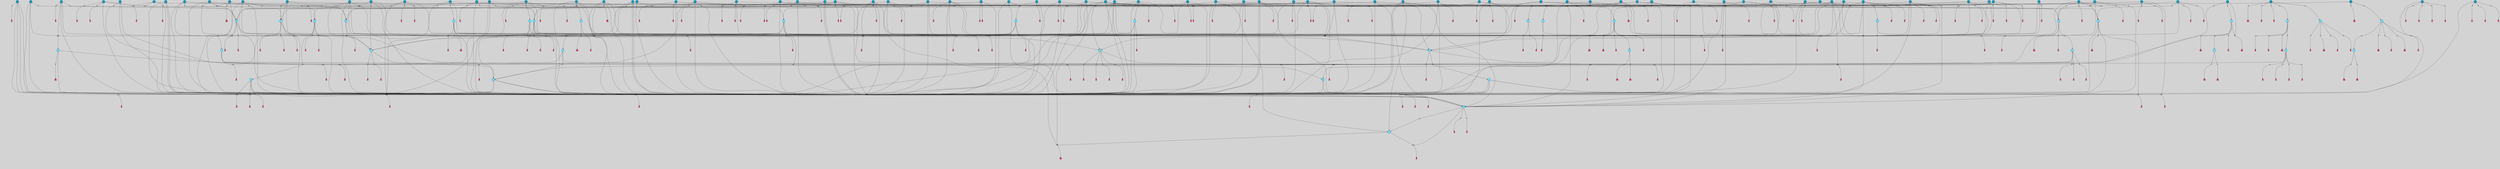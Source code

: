 // File exported with GEGELATI v1.3.1
// On the 2024-04-08 17:41:25
// With the File::TPGGraphDotExporter
digraph{
	graph[pad = "0.212, 0.055" bgcolor = lightgray]
	node[shape=circle style = filled label = ""]
		T3 [fillcolor="#66ddff"]
		T4 [fillcolor="#66ddff"]
		T7 [fillcolor="#66ddff"]
		T9 [fillcolor="#66ddff"]
		T11 [fillcolor="#66ddff"]
		T24 [fillcolor="#66ddff"]
		T27 [fillcolor="#66ddff"]
		T54 [fillcolor="#66ddff"]
		T95 [fillcolor="#66ddff"]
		T96 [fillcolor="#66ddff"]
		T111 [fillcolor="#66ddff"]
		T129 [fillcolor="#66ddff"]
		T159 [fillcolor="#66ddff"]
		T195 [fillcolor="#66ddff"]
		T212 [fillcolor="#66ddff"]
		T242 [fillcolor="#66ddff"]
		T280 [fillcolor="#1199bb"]
		T318 [fillcolor="#1199bb"]
		T323 [fillcolor="#66ddff"]
		T324 [fillcolor="#66ddff"]
		T325 [fillcolor="#66ddff"]
		T326 [fillcolor="#1199bb"]
		T327 [fillcolor="#66ddff"]
		T328 [fillcolor="#66ddff"]
		T329 [fillcolor="#66ddff"]
		T330 [fillcolor="#1199bb"]
		T404 [fillcolor="#66ddff"]
		T410 [fillcolor="#66ddff"]
		T421 [fillcolor="#1199bb"]
		T422 [fillcolor="#66ddff"]
		T434 [fillcolor="#66ddff"]
		T469 [fillcolor="#66ddff"]
		T471 [fillcolor="#1199bb"]
		T480 [fillcolor="#1199bb"]
		T486 [fillcolor="#1199bb"]
		T488 [fillcolor="#66ddff"]
		T498 [fillcolor="#1199bb"]
		T505 [fillcolor="#66ddff"]
		T515 [fillcolor="#1199bb"]
		T524 [fillcolor="#1199bb"]
		T525 [fillcolor="#1199bb"]
		T534 [fillcolor="#66ddff"]
		T536 [fillcolor="#1199bb"]
		T538 [fillcolor="#1199bb"]
		T539 [fillcolor="#66ddff"]
		T544 [fillcolor="#1199bb"]
		T545 [fillcolor="#1199bb"]
		T546 [fillcolor="#1199bb"]
		T552 [fillcolor="#66ddff"]
		T554 [fillcolor="#1199bb"]
		T557 [fillcolor="#1199bb"]
		T558 [fillcolor="#1199bb"]
		T561 [fillcolor="#1199bb"]
		T568 [fillcolor="#1199bb"]
		T587 [fillcolor="#66ddff"]
		T589 [fillcolor="#1199bb"]
		T590 [fillcolor="#1199bb"]
		T591 [fillcolor="#1199bb"]
		T596 [fillcolor="#1199bb"]
		T597 [fillcolor="#1199bb"]
		T601 [fillcolor="#1199bb"]
		T602 [fillcolor="#1199bb"]
		T605 [fillcolor="#66ddff"]
		T610 [fillcolor="#1199bb"]
		T631 [fillcolor="#1199bb"]
		T632 [fillcolor="#1199bb"]
		T634 [fillcolor="#1199bb"]
		T635 [fillcolor="#1199bb"]
		T636 [fillcolor="#1199bb"]
		T637 [fillcolor="#1199bb"]
		T638 [fillcolor="#1199bb"]
		T639 [fillcolor="#1199bb"]
		T642 [fillcolor="#1199bb"]
		T644 [fillcolor="#1199bb"]
		T645 [fillcolor="#1199bb"]
		T646 [fillcolor="#1199bb"]
		T647 [fillcolor="#1199bb"]
		T650 [fillcolor="#1199bb"]
		T651 [fillcolor="#66ddff"]
		T652 [fillcolor="#66ddff"]
		T653 [fillcolor="#66ddff"]
		T654 [fillcolor="#1199bb"]
		T655 [fillcolor="#1199bb"]
		T656 [fillcolor="#1199bb"]
		T657 [fillcolor="#1199bb"]
		T658 [fillcolor="#1199bb"]
		T659 [fillcolor="#1199bb"]
		T660 [fillcolor="#1199bb"]
		T661 [fillcolor="#1199bb"]
		T662 [fillcolor="#66ddff"]
		T664 [fillcolor="#1199bb"]
		T665 [fillcolor="#1199bb"]
		T666 [fillcolor="#1199bb"]
		T667 [fillcolor="#1199bb"]
		T668 [fillcolor="#1199bb"]
		T671 [fillcolor="#1199bb"]
		T672 [fillcolor="#1199bb"]
		T675 [fillcolor="#1199bb"]
		T676 [fillcolor="#1199bb"]
		T677 [fillcolor="#1199bb"]
		T513 [fillcolor="#1199bb"]
		T678 [fillcolor="#1199bb"]
		T680 [fillcolor="#1199bb"]
		T681 [fillcolor="#1199bb"]
		T682 [fillcolor="#1199bb"]
		T683 [fillcolor="#1199bb"]
		T684 [fillcolor="#1199bb"]
		T685 [fillcolor="#1199bb"]
		T687 [fillcolor="#1199bb"]
		T688 [fillcolor="#1199bb"]
		T689 [fillcolor="#1199bb"]
		T690 [fillcolor="#1199bb"]
		T691 [fillcolor="#1199bb"]
		T692 [fillcolor="#1199bb"]
		T693 [fillcolor="#1199bb"]
		T694 [fillcolor="#1199bb"]
		T489 [fillcolor="#1199bb"]
		T695 [fillcolor="#1199bb"]
		T696 [fillcolor="#1199bb"]
		T697 [fillcolor="#1199bb"]
		T698 [fillcolor="#1199bb"]
		P7614 [fillcolor="#cccccc" shape=point] //6|
		I7614 [shape=box style=invis label="6|1&2|6#1|7&#92;n10|7&2|0#1|5&#92;n9|4&0|1#2|2&#92;n8|6&0|0#1|0&#92;n"]
		P7614 -> I7614[style=invis]
		A5649 [fillcolor="#ff3366" shape=box margin=0.03 width=0 height=0 label="3"]
		T3 -> P7614 -> A5649
		P7615 [fillcolor="#cccccc" shape=point] //3|
		I7615 [shape=box style=invis label="7|6&2|4#0|2&#92;n10|3&2|7#1|4&#92;n11|6&0|4#0|1&#92;n7|1&0|0#2|6&#92;n7|6&0|3#2|6&#92;n4|0&2|6#0|1&#92;n4|4&2|5#0|2&#92;n4|6&0|4#2|7&#92;n10|0&2|3#1|5&#92;n2|6&0|5#0|2&#92;n1|0&2|3#0|7&#92;n1|6&2|0#0|5&#92;n6|2&0|1#0|7&#92;n9|2&0|3#2|7&#92;n5|3&0|6#0|6&#92;n1|7&2|5#2|3&#92;n8|1&2|7#0|6&#92;n1|0&2|5#2|1&#92;n7|1&2|2#2|5&#92;n7|4&2|6#0|3&#92;n"]
		P7615 -> I7615[style=invis]
		A5650 [fillcolor="#ff3366" shape=box margin=0.03 width=0 height=0 label="4"]
		T3 -> P7615 -> A5650
		P7616 [fillcolor="#cccccc" shape=point] //7|
		I7616 [shape=box style=invis label="0|2&2|4#2|6&#92;n5|3&0|6#0|1&#92;n4|7&2|6#0|5&#92;n7|6&0|7#0|5&#92;n10|7&2|2#1|1&#92;n"]
		P7616 -> I7616[style=invis]
		A5651 [fillcolor="#ff3366" shape=box margin=0.03 width=0 height=0 label="4"]
		T4 -> P7616 -> A5651
		P7617 [fillcolor="#cccccc" shape=point] //0|
		I7617 [shape=box style=invis label="2|5&0|1#0|6&#92;n6|1&2|2#2|7&#92;n8|0&0|3#1|4&#92;n4|3&2|5#2|4&#92;n8|1&2|4#0|0&#92;n6|6&0|1#2|6&#92;n11|7&2|4#2|5&#92;n6|2&2|4#0|2&#92;n8|5&2|4#2|4&#92;n2|1&2|1#2|2&#92;n2|7&2|5#2|6&#92;n9|7&0|5#0|4&#92;n1|2&0|5#2|6&#92;n4|2&2|3#2|7&#92;n3|3&2|1#0|2&#92;n"]
		P7617 -> I7617[style=invis]
		A5652 [fillcolor="#ff3366" shape=box margin=0.03 width=0 height=0 label="5"]
		T4 -> P7617 -> A5652
		P7618 [fillcolor="#cccccc" shape=point] //-3|
		I7618 [shape=box style=invis label="1|6&2|7#0|7&#92;n10|2&0|7#1|3&#92;n9|6&2|7#2|2&#92;n5|3&0|7#0|7&#92;n1|6&2|3#0|0&#92;n2|3&2|3#2|2&#92;n5|1&2|6#0|6&#92;n"]
		P7618 -> I7618[style=invis]
		A5653 [fillcolor="#ff3366" shape=box margin=0.03 width=0 height=0 label="7"]
		T7 -> P7618 -> A5653
		P7619 [fillcolor="#cccccc" shape=point] //5|
		I7619 [shape=box style=invis label="0|5&2|3#0|1&#92;n0|6&2|1#2|4&#92;n6|2&2|6#0|7&#92;n7|4&0|3#0|1&#92;n5|4&0|7#1|6&#92;n9|1&0|5#2|2&#92;n6|3&2|3#1|7&#92;n11|7&2|4#1|6&#92;n2|5&0|1#0|0&#92;n4|7&0|0#0|2&#92;n6|2&0|6#0|0&#92;n2|1&2|6#2|4&#92;n10|0&2|0#1|0&#92;n6|6&2|4#0|6&#92;n"]
		P7619 -> I7619[style=invis]
		A5654 [fillcolor="#ff3366" shape=box margin=0.03 width=0 height=0 label="8"]
		T7 -> P7619 -> A5654
		P7620 [fillcolor="#cccccc" shape=point] //-6|
		I7620 [shape=box style=invis label="11|1&0|7#2|0&#92;n10|4&0|1#1|0&#92;n4|3&2|4#2|1&#92;n0|5&2|0#0|0&#92;n6|1&0|0#0|3&#92;n8|2&2|0#0|4&#92;n11|4&2|0#1|6&#92;n7|0&2|6#2|3&#92;n5|3&2|6#2|0&#92;n2|0&2|0#0|4&#92;n"]
		P7620 -> I7620[style=invis]
		A5655 [fillcolor="#ff3366" shape=box margin=0.03 width=0 height=0 label="9"]
		T9 -> P7620 -> A5655
		P7621 [fillcolor="#cccccc" shape=point] //2|
		I7621 [shape=box style=invis label="6|3&2|7#1|4&#92;n8|6&0|0#2|5&#92;n2|1&0|2#0|3&#92;n8|7&0|6#0|4&#92;n2|1&2|0#0|1&#92;n0|0&2|2#2|3&#92;n6|6&0|7#2|1&#92;n6|1&0|7#2|6&#92;n5|4&2|7#0|4&#92;n0|3&0|4#2|0&#92;n11|0&2|0#2|5&#92;n4|5&2|5#2|4&#92;n5|7&0|6#0|4&#92;n9|7&2|5#0|3&#92;n5|4&2|1#0|3&#92;n5|3&0|1#1|7&#92;n0|4&0|3#2|5&#92;n"]
		P7621 -> I7621[style=invis]
		A5656 [fillcolor="#ff3366" shape=box margin=0.03 width=0 height=0 label="10"]
		T9 -> P7621 -> A5656
		P7622 [fillcolor="#cccccc" shape=point] //6|
		I7622 [shape=box style=invis label="3|0&2|7#2|2&#92;n3|2&0|4#2|5&#92;n5|1&0|2#1|0&#92;n8|7&0|1#2|0&#92;n8|5&0|3#0|6&#92;n0|2&0|2#2|3&#92;n1|5&2|5#0|5&#92;n5|6&0|6#0|7&#92;n6|7&0|0#2|6&#92;n1|2&2|3#0|0&#92;n7|7&2|3#0|4&#92;n0|7&2|7#0|6&#92;n1|0&2|2#2|7&#92;n4|4&0|1#0|0&#92;n"]
		P7622 -> I7622[style=invis]
		A5657 [fillcolor="#ff3366" shape=box margin=0.03 width=0 height=0 label="11"]
		T11 -> P7622 -> A5657
		P7623 [fillcolor="#cccccc" shape=point] //-4|
		I7623 [shape=box style=invis label="4|1&0|4#2|6&#92;n1|2&2|2#2|0&#92;n1|2&2|0#0|6&#92;n8|4&2|3#2|5&#92;n5|5&2|1#1|0&#92;n"]
		P7623 -> I7623[style=invis]
		A5658 [fillcolor="#ff3366" shape=box margin=0.03 width=0 height=0 label="12"]
		T11 -> P7623 -> A5658
		P7624 [fillcolor="#cccccc" shape=point] //-3|
		I7624 [shape=box style=invis label="8|1&2|3#0|5&#92;n0|6&0|5#0|5&#92;n3|7&2|1#0|6&#92;n3|5&0|1#0|0&#92;n9|5&2|0#0|4&#92;n3|5&0|2#0|3&#92;n10|6&2|4#1|0&#92;n9|4&2|7#2|6&#92;n1|7&2|5#2|2&#92;n"]
		P7624 -> I7624[style=invis]
		A5659 [fillcolor="#ff3366" shape=box margin=0.03 width=0 height=0 label="5"]
		T4 -> P7624 -> A5659
		P7625 [fillcolor="#cccccc" shape=point] //1|
		I7625 [shape=box style=invis label="5|1&0|6#2|7&#92;n2|4&0|4#2|2&#92;n0|6&0|5#0|4&#92;n10|6&2|5#1|6&#92;n9|3&0|1#1|7&#92;n10|3&2|2#1|0&#92;n5|0&0|0#2|1&#92;n11|3&2|3#1|5&#92;n10|3&0|1#1|0&#92;n2|4&0|1#0|1&#92;n0|2&0|3#2|4&#92;n9|2&2|1#2|5&#92;n11|7&2|6#2|6&#92;n"]
		P7625 -> I7625[style=invis]
		T24 -> P7625 -> T7
		P7626 [fillcolor="#cccccc" shape=point] //5|
		I7626 [shape=box style=invis label="3|0&2|0#0|1&#92;n3|0&0|7#0|1&#92;n5|3&0|2#2|6&#92;n4|4&2|4#2|6&#92;n11|2&0|7#1|6&#92;n2|7&2|2#2|5&#92;n9|3&2|6#2|7&#92;n7|7&0|0#0|4&#92;n6|1&2|4#2|3&#92;n5|4&2|0#1|6&#92;n1|3&0|7#0|4&#92;n"]
		P7626 -> I7626[style=invis]
		A5660 [fillcolor="#ff3366" shape=box margin=0.03 width=0 height=0 label="7"]
		T24 -> P7626 -> A5660
		P7627 [fillcolor="#cccccc" shape=point] //-2|
		I7627 [shape=box style=invis label="4|1&0|4#0|3&#92;n4|2&0|5#2|0&#92;n5|5&2|6#0|5&#92;n1|4&0|1#0|2&#92;n6|3&2|7#1|5&#92;n0|4&2|0#0|3&#92;n8|5&2|5#1|2&#92;n10|7&2|7#1|1&#92;n3|4&0|0#2|1&#92;n3|6&2|5#2|5&#92;n8|3&0|1#0|7&#92;n10|0&2|7#1|3&#92;n4|1&2|4#0|1&#92;n9|3&2|0#0|4&#92;n3|6&2|0#0|4&#92;n1|2&0|6#2|1&#92;n4|0&2|1#2|2&#92;n"]
		P7627 -> I7627[style=invis]
		A5661 [fillcolor="#ff3366" shape=box margin=0.03 width=0 height=0 label="14"]
		T24 -> P7627 -> A5661
		P7628 [fillcolor="#cccccc" shape=point] //2|
		I7628 [shape=box style=invis label="9|1&2|3#0|1&#92;n5|2&2|0#2|4&#92;n3|6&2|5#2|7&#92;n7|0&2|5#0|4&#92;n1|2&0|3#0|5&#92;n7|3&2|7#0|0&#92;n"]
		P7628 -> I7628[style=invis]
		A5662 [fillcolor="#ff3366" shape=box margin=0.03 width=0 height=0 label="2"]
		T27 -> P7628 -> A5662
		P7629 [fillcolor="#cccccc" shape=point] //-6|
		I7629 [shape=box style=invis label="7|5&0|4#0|4&#92;n11|0&2|5#2|1&#92;n"]
		P7629 -> I7629[style=invis]
		A5663 [fillcolor="#ff3366" shape=box margin=0.03 width=0 height=0 label="3"]
		T27 -> P7629 -> A5663
		T27 -> P7615
		T27 -> P7617
		P7630 [fillcolor="#cccccc" shape=point] //0|
		I7630 [shape=box style=invis label="4|0&0|3#2|7&#92;n10|2&0|3#1|7&#92;n3|5&0|2#0|3&#92;n4|5&0|0#2|1&#92;n10|7&2|0#1|2&#92;n5|3&2|3#1|6&#92;n9|5&2|0#0|4&#92;n5|4&2|7#0|2&#92;n10|3&2|7#1|4&#92;n7|2&0|1#2|6&#92;n8|6&0|5#0|5&#92;n8|7&2|3#0|5&#92;n2|6&2|4#0|0&#92;n"]
		P7630 -> I7630[style=invis]
		A5664 [fillcolor="#ff3366" shape=box margin=0.03 width=0 height=0 label="5"]
		T27 -> P7630 -> A5664
		P7631 [fillcolor="#cccccc" shape=point] //8|
		I7631 [shape=box style=invis label="9|0&0|1#2|0&#92;n10|1&2|5#1|4&#92;n8|2&2|6#0|4&#92;n2|4&2|5#2|3&#92;n4|2&2|2#0|2&#92;n7|5&0|2#0|0&#92;n8|2&2|1#1|3&#92;n8|7&0|7#2|1&#92;n1|1&0|0#0|7&#92;n5|6&2|5#1|0&#92;n6|6&2|5#0|0&#92;n11|4&0|3#2|6&#92;n4|2&2|4#0|7&#92;n5|6&0|1#2|0&#92;n11|3&0|2#0|7&#92;n"]
		P7631 -> I7631[style=invis]
		A5665 [fillcolor="#ff3366" shape=box margin=0.03 width=0 height=0 label="6"]
		T54 -> P7631 -> A5665
		T54 -> P7626
		P7632 [fillcolor="#cccccc" shape=point] //-10|
		I7632 [shape=box style=invis label="3|6&0|0#0|4&#92;n4|1&2|4#0|1&#92;n5|1&0|1#0|4&#92;n5|5&2|6#0|5&#92;n6|5&0|6#0|3&#92;n11|1&2|0#0|1&#92;n0|7&2|0#0|3&#92;n1|2&0|6#0|1&#92;n8|0&0|4#2|0&#92;n0|4&0|7#2|7&#92;n7|0&2|7#1|3&#92;n3|1&0|5#2|5&#92;n5|1&0|4#0|3&#92;n2|2&0|2#0|0&#92;n8|3&0|1#0|7&#92;n3|0&0|3#0|5&#92;n7|2&0|5#2|0&#92;n6|3&2|7#1|5&#92;n4|7&2|7#2|1&#92;n"]
		P7632 -> I7632[style=invis]
		A5666 [fillcolor="#ff3366" shape=box margin=0.03 width=0 height=0 label="14"]
		T54 -> P7632 -> A5666
		T54 -> P7619
		P7633 [fillcolor="#cccccc" shape=point] //4|
		I7633 [shape=box style=invis label="4|3&0|6#0|3&#92;n5|7&2|3#2|2&#92;n5|6&0|7#1|2&#92;n1|4&2|6#0|3&#92;n8|4&2|1#2|5&#92;n9|5&2|4#1|4&#92;n2|4&0|5#0|7&#92;n10|0&0|6#1|3&#92;n3|0&0|6#0|2&#92;n2|7&2|7#2|6&#92;n5|2&0|5#1|5&#92;n10|4&2|5#1|7&#92;n4|0&0|4#2|4&#92;n11|1&0|4#2|6&#92;n10|6&2|0#1|4&#92;n9|7&0|3#1|4&#92;n4|5&2|7#0|6&#92;n11|5&2|6#2|3&#92;n0|3&0|5#0|1&#92;n"]
		P7633 -> I7633[style=invis]
		A5667 [fillcolor="#ff3366" shape=box margin=0.03 width=0 height=0 label="13"]
		T95 -> P7633 -> A5667
		P7634 [fillcolor="#cccccc" shape=point] //8|
		I7634 [shape=box style=invis label="9|7&0|5#2|5&#92;n3|3&2|3#0|2&#92;n9|5&2|2#1|0&#92;n2|3&0|6#0|3&#92;n4|4&2|5#2|7&#92;n11|3&2|0#1|5&#92;n6|6&2|1#2|2&#92;n4|6&0|1#2|2&#92;n2|5&2|7#2|2&#92;n7|7&2|2#2|3&#92;n6|5&0|3#2|6&#92;n6|7&0|6#0|2&#92;n"]
		P7634 -> I7634[style=invis]
		A5668 [fillcolor="#ff3366" shape=box margin=0.03 width=0 height=0 label="14"]
		T95 -> P7634 -> A5668
		P7635 [fillcolor="#cccccc" shape=point] //2|
		I7635 [shape=box style=invis label="4|1&0|4#2|6&#92;n5|5&2|1#1|0&#92;n1|0&2|0#0|6&#92;n8|4&2|3#2|5&#92;n"]
		P7635 -> I7635[style=invis]
		T95 -> P7635 -> T11
		P7636 [fillcolor="#cccccc" shape=point] //-9|
		I7636 [shape=box style=invis label="2|0&2|0#2|1&#92;n4|4&2|4#2|6&#92;n9|1&0|3#1|7&#92;n5|3&0|2#2|6&#92;n2|7&2|2#2|5&#92;n5|4&2|0#1|6&#92;n3|0&0|7#0|1&#92;n1|3&0|7#0|4&#92;n11|6&2|2#0|7&#92;n7|7&0|0#0|4&#92;n11|0&0|7#1|6&#92;n9|3&2|6#2|7&#92;n"]
		P7636 -> I7636[style=invis]
		A5669 [fillcolor="#ff3366" shape=box margin=0.03 width=0 height=0 label="7"]
		T95 -> P7636 -> A5669
		P7637 [fillcolor="#cccccc" shape=point] //-8|
		I7637 [shape=box style=invis label="7|5&0|4#2|4&#92;n"]
		P7637 -> I7637[style=invis]
		A5670 [fillcolor="#ff3366" shape=box margin=0.03 width=0 height=0 label="3"]
		T95 -> P7637 -> A5670
		P7638 [fillcolor="#cccccc" shape=point] //6|
		I7638 [shape=box style=invis label="0|5&2|3#0|1&#92;n0|6&2|1#2|4&#92;n9|1&0|5#2|2&#92;n7|4&0|3#0|1&#92;n5|4&0|7#1|6&#92;n2|5&0|1#0|0&#92;n6|3&2|3#1|7&#92;n11|7&2|4#1|6&#92;n6|2&2|6#0|1&#92;n4|7&0|0#0|2&#92;n6|2&0|6#0|0&#92;n9|1&2|6#2|4&#92;n10|0&2|0#1|0&#92;n6|6&2|4#0|6&#92;n"]
		P7638 -> I7638[style=invis]
		A5671 [fillcolor="#ff3366" shape=box margin=0.03 width=0 height=0 label="8"]
		T96 -> P7638 -> A5671
		P7639 [fillcolor="#cccccc" shape=point] //5|
		I7639 [shape=box style=invis label="10|4&0|1#1|0&#92;n4|3&2|4#2|1&#92;n2|0&2|0#0|4&#92;n6|1&0|0#0|3&#92;n8|2&2|0#0|4&#92;n0|0&0|0#0|0&#92;n11|4&2|0#1|6&#92;n7|0&2|6#2|3&#92;n5|3&2|6#2|0&#92;n0|0&2|0#0|0&#92;n"]
		P7639 -> I7639[style=invis]
		A5672 [fillcolor="#ff3366" shape=box margin=0.03 width=0 height=0 label="9"]
		T96 -> P7639 -> A5672
		T96 -> P7614
		P7640 [fillcolor="#cccccc" shape=point] //1|
		I7640 [shape=box style=invis label="5|4&0|7#1|6&#92;n0|6&2|1#2|4&#92;n7|4&0|3#0|1&#92;n0|5&2|3#0|1&#92;n9|1&0|5#2|2&#92;n6|3&2|3#1|7&#92;n11|7&2|4#1|6&#92;n2|5&0|1#0|0&#92;n7|5&2|3#1|1&#92;n4|7&0|0#0|2&#92;n6|2&0|6#0|0&#92;n2|1&2|6#2|4&#92;n10|0&2|7#1|0&#92;n6|6&2|4#0|6&#92;n"]
		P7640 -> I7640[style=invis]
		A5673 [fillcolor="#ff3366" shape=box margin=0.03 width=0 height=0 label="8"]
		T96 -> P7640 -> A5673
		T96 -> P7624
		P7641 [fillcolor="#cccccc" shape=point] //-5|
		I7641 [shape=box style=invis label="0|0&2|3#0|2&#92;n10|5&0|6#1|3&#92;n7|3&0|6#2|3&#92;n3|4&0|6#0|6&#92;n10|5&0|2#1|1&#92;n5|0&0|1#0|3&#92;n6|6&2|5#1|5&#92;n7|4&0|2#1|7&#92;n5|7&0|1#2|5&#92;n1|5&0|0#0|3&#92;n7|5&2|1#2|6&#92;n9|0&0|2#0|0&#92;n4|0&2|4#0|0&#92;n4|6&0|0#2|3&#92;n3|1&0|6#2|5&#92;n7|7&2|1#2|3&#92;n9|4&2|2#0|6&#92;n"]
		P7641 -> I7641[style=invis]
		T111 -> P7641 -> T9
		P7642 [fillcolor="#cccccc" shape=point] //7|
		I7642 [shape=box style=invis label="7|4&2|1#2|0&#92;n4|1&2|4#2|3&#92;n5|0&2|0#2|2&#92;n6|1&2|4#2|6&#92;n"]
		P7642 -> I7642[style=invis]
		A5674 [fillcolor="#ff3366" shape=box margin=0.03 width=0 height=0 label="9"]
		T111 -> P7642 -> A5674
		P7643 [fillcolor="#cccccc" shape=point] //2|
		I7643 [shape=box style=invis label="3|0&2|0#0|1&#92;n11|2&0|7#1|6&#92;n8|7&2|4#0|5&#92;n5|3&0|2#2|6&#92;n4|4&2|4#2|6&#92;n3|0&0|7#0|1&#92;n2|7&2|2#2|5&#92;n9|3&2|6#2|7&#92;n7|7&0|0#0|4&#92;n6|1&2|4#1|3&#92;n5|4&2|0#1|6&#92;n1|3&0|7#0|4&#92;n"]
		P7643 -> I7643[style=invis]
		A5675 [fillcolor="#ff3366" shape=box margin=0.03 width=0 height=0 label="7"]
		T111 -> P7643 -> A5675
		T111 -> P7620
		T129 -> P7631
		T129 -> P7626
		P7644 [fillcolor="#cccccc" shape=point] //10|
		I7644 [shape=box style=invis label="4|5&2|7#2|1&#92;n1|7&2|3#0|6&#92;n3|5&2|2#0|3&#92;n10|3&0|7#1|4&#92;n7|1&0|4#2|6&#92;n10|2&0|3#1|7&#92;n9|5&2|0#0|4&#92;n4|0&0|3#2|7&#92;n11|4&2|6#1|2&#92;n5|4&2|7#0|2&#92;n2|6&2|4#0|0&#92;n6|5&0|7#2|1&#92;n5|3&2|3#1|6&#92;n10|7&2|0#1|2&#92;n"]
		P7644 -> I7644[style=invis]
		A5676 [fillcolor="#ff3366" shape=box margin=0.03 width=0 height=0 label="5"]
		T129 -> P7644 -> A5676
		P7645 [fillcolor="#cccccc" shape=point] //5|
		I7645 [shape=box style=invis label="9|4&2|3#1|3&#92;n0|4&2|4#0|5&#92;n6|1&2|6#2|5&#92;n4|0&0|5#2|0&#92;n"]
		P7645 -> I7645[style=invis]
		A5677 [fillcolor="#ff3366" shape=box margin=0.03 width=0 height=0 label="7"]
		T129 -> P7645 -> A5677
		P7646 [fillcolor="#cccccc" shape=point] //6|
		I7646 [shape=box style=invis label="9|4&2|7#0|6&#92;n8|4&0|1#1|0&#92;n1|3&0|0#2|1&#92;n2|4&0|6#2|2&#92;n5|1&2|5#0|7&#92;n3|0&0|3#2|6&#92;n2|2&2|6#0|2&#92;n8|4&0|4#2|2&#92;n5|1&2|4#0|3&#92;n9|4&0|6#0|6&#92;n5|0&2|2#1|5&#92;n11|7&0|0#1|1&#92;n0|4&0|3#0|3&#92;n7|7&2|4#2|5&#92;n1|5&0|1#2|1&#92;n"]
		P7646 -> I7646[style=invis]
		A5678 [fillcolor="#ff3366" shape=box margin=0.03 width=0 height=0 label="1"]
		T129 -> P7646 -> A5678
		P7647 [fillcolor="#cccccc" shape=point] //7|
		I7647 [shape=box style=invis label="7|0&2|1#2|0&#92;n9|7&2|1#1|7&#92;n8|2&0|1#1|0&#92;n6|6&0|2#1|1&#92;n2|2&0|5#0|0&#92;n5|7&0|0#2|1&#92;n5|1&2|5#1|5&#92;n4|7&2|4#2|3&#92;n10|5&2|2#1|5&#92;n1|3&2|2#2|0&#92;n10|2&2|6#1|5&#92;n"]
		P7647 -> I7647[style=invis]
		A5679 [fillcolor="#ff3366" shape=box margin=0.03 width=0 height=0 label="1"]
		T159 -> P7647 -> A5679
		P7648 [fillcolor="#cccccc" shape=point] //7|
		I7648 [shape=box style=invis label="7|4&2|7#0|4&#92;n4|6&0|1#2|5&#92;n2|1&2|3#0|0&#92;n4|3&2|0#0|1&#92;n0|0&2|7#2|7&#92;n7|7&0|5#2|3&#92;n5|0&2|1#2|2&#92;n10|0&0|4#1|2&#92;n4|4&0|7#0|0&#92;n6|7&0|2#0|1&#92;n1|4&2|5#0|4&#92;n"]
		P7648 -> I7648[style=invis]
		A5680 [fillcolor="#ff3366" shape=box margin=0.03 width=0 height=0 label="0"]
		T159 -> P7648 -> A5680
		P7649 [fillcolor="#cccccc" shape=point] //5|
		I7649 [shape=box style=invis label="0|5&2|3#0|1&#92;n0|6&2|1#2|4&#92;n6|2&2|6#0|7&#92;n9|0&2|7#1|1&#92;n7|4&0|3#0|1&#92;n11|7&2|4#1|6&#92;n9|1&0|5#2|2&#92;n5|4&0|7#1|6&#92;n2|5&0|1#0|0&#92;n4|7&0|0#0|2&#92;n6|2&0|6#0|0&#92;n2|1&2|6#2|4&#92;n10|0&0|0#1|0&#92;n6|6&2|4#0|6&#92;n"]
		P7649 -> I7649[style=invis]
		T159 -> P7649 -> T129
		P7650 [fillcolor="#cccccc" shape=point] //5|
		I7650 [shape=box style=invis label="3|0&2|0#2|1&#92;n3|0&0|7#0|1&#92;n5|3&0|2#2|6&#92;n4|4&2|4#2|6&#92;n5|4&2|0#1|6&#92;n2|7&2|2#2|5&#92;n1|3&0|7#0|4&#92;n11|6&2|2#0|7&#92;n7|7&0|0#0|4&#92;n6|1&2|4#2|3&#92;n11|0&0|7#1|6&#92;n9|3&2|6#2|7&#92;n"]
		P7650 -> I7650[style=invis]
		A5681 [fillcolor="#ff3366" shape=box margin=0.03 width=0 height=0 label="7"]
		T195 -> P7650 -> A5681
		P7651 [fillcolor="#cccccc" shape=point] //4|
		I7651 [shape=box style=invis label="7|1&0|6#0|1&#92;n6|7&2|7#1|7&#92;n10|1&2|1#1|1&#92;n9|6&2|2#1|4&#92;n4|7&0|4#2|2&#92;n9|6&0|5#1|1&#92;n10|0&2|6#1|6&#92;n5|1&0|1#2|3&#92;n10|1&0|5#1|0&#92;n3|4&2|3#0|0&#92;n8|2&0|5#2|4&#92;n1|6&2|0#0|0&#92;n2|3&0|1#2|6&#92;n5|2&2|2#1|6&#92;n2|2&0|1#2|1&#92;n3|1&2|7#0|3&#92;n6|7&2|3#0|4&#92;n"]
		P7651 -> I7651[style=invis]
		A5682 [fillcolor="#ff3366" shape=box margin=0.03 width=0 height=0 label="10"]
		T195 -> P7651 -> A5682
		P7652 [fillcolor="#cccccc" shape=point] //-4|
		I7652 [shape=box style=invis label="0|4&0|0#2|7&#92;n8|5&2|4#2|4&#92;n4|3&2|5#2|4&#92;n11|7&2|2#2|5&#92;n6|5&2|2#2|7&#92;n3|2&0|7#0|7&#92;n3|3&2|1#0|3&#92;n2|6&0|3#2|5&#92;n0|1&2|6#2|2&#92;n8|2&0|0#1|6&#92;n0|7&0|5#0|4&#92;n9|5&0|3#2|7&#92;n2|7&2|5#2|6&#92;n9|0&2|0#0|1&#92;n1|2&2|4#0|2&#92;n"]
		P7652 -> I7652[style=invis]
		T195 -> P7652 -> T27
		T195 -> P7648
		P7653 [fillcolor="#cccccc" shape=point] //6|
		I7653 [shape=box style=invis label="9|4&2|7#0|6&#92;n8|4&0|1#1|0&#92;n1|3&0|0#2|1&#92;n2|4&0|6#2|2&#92;n5|1&2|5#0|7&#92;n3|0&0|3#2|6&#92;n2|2&2|6#0|2&#92;n8|4&0|4#2|2&#92;n5|1&2|4#0|3&#92;n9|4&0|6#0|6&#92;n5|0&2|2#1|5&#92;n11|7&0|0#1|1&#92;n0|4&0|3#0|3&#92;n7|7&2|4#2|5&#92;n1|5&0|1#2|1&#92;n"]
		P7653 -> I7653[style=invis]
		A5683 [fillcolor="#ff3366" shape=box margin=0.03 width=0 height=0 label="1"]
		T212 -> P7653 -> A5683
		P7654 [fillcolor="#cccccc" shape=point] //5|
		I7654 [shape=box style=invis label="9|4&2|3#1|3&#92;n0|4&2|4#0|5&#92;n6|1&2|6#2|5&#92;n4|0&0|5#2|0&#92;n"]
		P7654 -> I7654[style=invis]
		A5684 [fillcolor="#ff3366" shape=box margin=0.03 width=0 height=0 label="7"]
		T212 -> P7654 -> A5684
		P7655 [fillcolor="#cccccc" shape=point] //5|
		I7655 [shape=box style=invis label="3|0&2|0#0|1&#92;n3|0&0|7#0|1&#92;n5|3&0|2#2|6&#92;n4|4&2|4#2|6&#92;n11|2&0|7#1|6&#92;n2|7&2|2#2|5&#92;n9|3&2|6#2|7&#92;n7|7&0|0#0|4&#92;n6|1&2|4#2|3&#92;n5|4&2|0#1|6&#92;n1|3&0|7#0|4&#92;n"]
		P7655 -> I7655[style=invis]
		A5685 [fillcolor="#ff3366" shape=box margin=0.03 width=0 height=0 label="7"]
		T212 -> P7655 -> A5685
		P7656 [fillcolor="#cccccc" shape=point] //8|
		I7656 [shape=box style=invis label="9|0&0|1#2|0&#92;n10|1&2|5#1|4&#92;n8|2&2|6#0|4&#92;n2|4&2|5#2|3&#92;n4|2&2|2#0|2&#92;n7|5&0|2#0|0&#92;n8|2&2|1#1|3&#92;n8|7&0|7#2|1&#92;n1|1&0|0#0|7&#92;n5|6&2|5#1|0&#92;n6|6&2|5#0|0&#92;n11|4&0|3#2|6&#92;n4|2&2|4#0|7&#92;n5|6&0|1#2|0&#92;n11|3&0|2#0|7&#92;n"]
		P7656 -> I7656[style=invis]
		A5686 [fillcolor="#ff3366" shape=box margin=0.03 width=0 height=0 label="6"]
		T212 -> P7656 -> A5686
		P7657 [fillcolor="#cccccc" shape=point] //10|
		I7657 [shape=box style=invis label="4|5&2|7#2|1&#92;n1|7&2|3#0|6&#92;n3|5&2|2#0|3&#92;n10|3&0|7#1|4&#92;n7|1&0|4#2|6&#92;n10|2&0|3#1|7&#92;n9|5&2|0#0|4&#92;n4|0&0|3#2|7&#92;n11|4&2|6#1|2&#92;n5|4&2|7#0|2&#92;n2|6&2|4#0|0&#92;n6|5&0|7#2|1&#92;n5|3&2|3#1|6&#92;n10|7&2|0#1|2&#92;n"]
		P7657 -> I7657[style=invis]
		A5687 [fillcolor="#ff3366" shape=box margin=0.03 width=0 height=0 label="5"]
		T212 -> P7657 -> A5687
		P7658 [fillcolor="#cccccc" shape=point] //5|
		I7658 [shape=box style=invis label="1|6&2|7#0|7&#92;n9|2&2|7#2|2&#92;n10|2&0|7#1|3&#92;n5|3&0|7#0|7&#92;n7|0&2|7#2|2&#92;n1|6&2|3#0|0&#92;n2|3&2|3#2|2&#92;n"]
		P7658 -> I7658[style=invis]
		A5688 [fillcolor="#ff3366" shape=box margin=0.03 width=0 height=0 label="7"]
		T242 -> P7658 -> A5688
		P7659 [fillcolor="#cccccc" shape=point] //-8|
		I7659 [shape=box style=invis label="7|5&0|2#2|1&#92;n1|0&2|6#0|0&#92;n7|1&2|6#1|1&#92;n8|7&0|3#1|6&#92;n3|7&2|3#2|4&#92;n"]
		P7659 -> I7659[style=invis]
		A5689 [fillcolor="#ff3366" shape=box margin=0.03 width=0 height=0 label="2"]
		T242 -> P7659 -> A5689
		P7660 [fillcolor="#cccccc" shape=point] //-3|
		I7660 [shape=box style=invis label="1|1&2|1#0|1&#92;n1|4&0|0#2|4&#92;n11|0&2|3#0|2&#92;n11|6&0|4#0|1&#92;n5|2&0|6#1|5&#92;n3|7&2|6#2|7&#92;n7|7&0|1#2|1&#92;n9|5&2|2#2|0&#92;n6|5&2|6#1|4&#92;n0|7&0|5#2|4&#92;n8|1&0|0#2|3&#92;n0|5&0|3#0|5&#92;n2|0&2|4#0|5&#92;n7|5&2|7#1|3&#92;n8|3&0|0#1|2&#92;n"]
		P7660 -> I7660[style=invis]
		A5690 [fillcolor="#ff3366" shape=box margin=0.03 width=0 height=0 label="1"]
		T242 -> P7660 -> A5690
		T280 -> P7633
		P7661 [fillcolor="#cccccc" shape=point] //1|
		I7661 [shape=box style=invis label="0|4&0|1#0|1&#92;n10|5&2|5#1|6&#92;n7|7&2|5#2|2&#92;n9|5&0|7#2|7&#92;n8|4&0|3#2|7&#92;n11|0&2|3#0|5&#92;n7|0&0|0#0|1&#92;n4|2&0|4#0|5&#92;n5|1&0|6#2|7&#92;n11|3&0|7#1|3&#92;n"]
		P7661 -> I7661[style=invis]
		T280 -> P7661 -> T7
		P7662 [fillcolor="#cccccc" shape=point] //-3|
		I7662 [shape=box style=invis label="4|5&0|0#0|0&#92;n4|7&0|0#0|2&#92;n0|6&2|1#2|4&#92;n9|1&0|5#2|2&#92;n10|0&2|0#1|0&#92;n6|6&2|4#0|6&#92;n2|5&0|1#0|0&#92;n6|3&2|3#1|7&#92;n11|7&2|4#1|6&#92;n6|2&2|6#0|1&#92;n6|2&0|0#0|0&#92;n9|1&2|6#2|4&#92;n10|4&0|3#1|1&#92;n5|4&2|7#1|6&#92;n"]
		P7662 -> I7662[style=invis]
		T280 -> P7662 -> T95
		P7663 [fillcolor="#cccccc" shape=point] //5|
		I7663 [shape=box style=invis label="11|7&2|0#1|7&#92;n1|5&2|4#2|4&#92;n4|3&0|1#0|5&#92;n1|6&0|0#0|4&#92;n8|6&2|4#0|0&#92;n4|0&2|0#0|5&#92;n10|4&2|0#1|0&#92;n4|4&0|5#0|1&#92;n0|7&2|1#0|5&#92;n0|6&2|3#2|0&#92;n9|6&2|5#1|3&#92;n"]
		P7663 -> I7663[style=invis]
		T318 -> P7663 -> T195
		P7664 [fillcolor="#cccccc" shape=point] //-9|
		I7664 [shape=box style=invis label="4|7&2|6#0|5&#92;n11|3&0|2#2|6&#92;n10|2&2|4#1|6&#92;n3|0&2|6#2|7&#92;n4|3&0|5#0|7&#92;n2|3&0|7#0|7&#92;n10|6&0|7#1|5&#92;n10|1&2|2#1|1&#92;n1|7&0|3#2|6&#92;n"]
		P7664 -> I7664[style=invis]
		A5691 [fillcolor="#ff3366" shape=box margin=0.03 width=0 height=0 label="4"]
		T318 -> P7664 -> A5691
		P7665 [fillcolor="#cccccc" shape=point] //7|
		I7665 [shape=box style=invis label="7|2&0|4#1|3&#92;n7|7&0|0#0|4&#92;n4|4&2|4#2|6&#92;n2|3&2|2#2|5&#92;n8|0&0|2#2|1&#92;n9|3&2|6#2|7&#92;n6|4&2|4#2|3&#92;n3|3&2|0#0|1&#92;n6|4&2|0#1|6&#92;n5|3&0|7#0|4&#92;n"]
		P7665 -> I7665[style=invis]
		A5692 [fillcolor="#ff3366" shape=box margin=0.03 width=0 height=0 label="7"]
		T318 -> P7665 -> A5692
		P7666 [fillcolor="#cccccc" shape=point] //-6|
		I7666 [shape=box style=invis label="9|0&2|0#0|1&#92;n3|2&0|2#0|3&#92;n5|4&0|5#1|7&#92;n2|1&0|4#0|3&#92;n9|2&2|0#2|4&#92;n7|6&0|4#0|2&#92;n2|3&0|6#2|6&#92;n1|2&0|3#2|0&#92;n"]
		P7666 -> I7666[style=invis]
		T318 -> P7666 -> T54
		P7667 [fillcolor="#cccccc" shape=point] //-2|
		I7667 [shape=box style=invis label="1|3&0|2#0|7&#92;n6|1&0|7#0|0&#92;n6|1&2|4#1|7&#92;n3|0&2|3#0|3&#92;n0|2&0|7#2|6&#92;n"]
		P7667 -> I7667[style=invis]
		T318 -> P7667 -> T195
		P7668 [fillcolor="#cccccc" shape=point] //-9|
		I7668 [shape=box style=invis label="2|0&2|0#2|1&#92;n4|4&2|4#2|6&#92;n9|1&0|3#1|7&#92;n5|3&0|2#2|6&#92;n2|7&2|2#2|5&#92;n5|4&2|0#1|6&#92;n3|0&0|7#0|1&#92;n1|3&0|7#0|4&#92;n11|6&2|2#0|7&#92;n7|7&0|0#0|4&#92;n11|0&0|7#1|6&#92;n9|3&2|6#2|7&#92;n"]
		P7668 -> I7668[style=invis]
		A5693 [fillcolor="#ff3366" shape=box margin=0.03 width=0 height=0 label="7"]
		T323 -> P7668 -> A5693
		P7669 [fillcolor="#cccccc" shape=point] //-4|
		I7669 [shape=box style=invis label="4|1&0|4#2|6&#92;n1|2&2|2#2|0&#92;n1|2&2|0#0|6&#92;n8|4&2|3#2|5&#92;n5|5&2|1#1|0&#92;n"]
		P7669 -> I7669[style=invis]
		A5694 [fillcolor="#ff3366" shape=box margin=0.03 width=0 height=0 label="12"]
		T324 -> P7669 -> A5694
		P7670 [fillcolor="#cccccc" shape=point] //8|
		I7670 [shape=box style=invis label="9|7&0|5#2|5&#92;n3|3&2|3#0|2&#92;n9|5&2|2#1|0&#92;n2|3&0|6#0|3&#92;n4|4&2|5#2|7&#92;n11|3&2|0#1|5&#92;n6|6&2|1#2|2&#92;n4|6&0|1#2|2&#92;n2|5&2|7#2|2&#92;n7|7&2|2#2|3&#92;n6|5&0|3#2|6&#92;n6|7&0|6#0|2&#92;n"]
		P7670 -> I7670[style=invis]
		A5695 [fillcolor="#ff3366" shape=box margin=0.03 width=0 height=0 label="14"]
		T323 -> P7670 -> A5695
		P7671 [fillcolor="#cccccc" shape=point] //-8|
		I7671 [shape=box style=invis label="7|5&0|4#2|4&#92;n"]
		P7671 -> I7671[style=invis]
		A5696 [fillcolor="#ff3366" shape=box margin=0.03 width=0 height=0 label="3"]
		T323 -> P7671 -> A5696
		P7672 [fillcolor="#cccccc" shape=point] //4|
		I7672 [shape=box style=invis label="4|3&0|6#0|3&#92;n5|7&2|3#2|2&#92;n5|6&0|7#1|2&#92;n1|4&2|6#0|3&#92;n8|4&2|1#2|5&#92;n9|5&2|4#1|4&#92;n2|4&0|5#0|7&#92;n10|0&0|6#1|3&#92;n3|0&0|6#0|2&#92;n2|7&2|7#2|6&#92;n5|2&0|5#1|5&#92;n10|4&2|5#1|7&#92;n4|0&0|4#2|4&#92;n11|1&0|4#2|6&#92;n10|6&2|0#1|4&#92;n9|7&0|3#1|4&#92;n4|5&2|7#0|6&#92;n11|5&2|6#2|3&#92;n0|3&0|5#0|1&#92;n"]
		P7672 -> I7672[style=invis]
		A5697 [fillcolor="#ff3366" shape=box margin=0.03 width=0 height=0 label="13"]
		T323 -> P7672 -> A5697
		P7673 [fillcolor="#cccccc" shape=point] //-3|
		I7673 [shape=box style=invis label="4|5&0|0#0|0&#92;n4|7&0|0#0|2&#92;n0|6&2|1#2|4&#92;n9|1&0|5#2|2&#92;n10|0&2|0#1|0&#92;n6|6&2|4#0|6&#92;n2|5&0|1#0|0&#92;n6|3&2|3#1|7&#92;n11|7&2|4#1|6&#92;n6|2&2|6#0|1&#92;n6|2&0|0#0|0&#92;n9|1&2|6#2|4&#92;n10|4&0|3#1|1&#92;n5|4&2|7#1|6&#92;n"]
		P7673 -> I7673[style=invis]
		T326 -> P7673 -> T323
		P7674 [fillcolor="#cccccc" shape=point] //2|
		I7674 [shape=box style=invis label="4|1&0|4#2|6&#92;n5|5&2|1#1|0&#92;n1|0&2|0#0|6&#92;n8|4&2|3#2|5&#92;n"]
		P7674 -> I7674[style=invis]
		T323 -> P7674 -> T324
		P7675 [fillcolor="#cccccc" shape=point] //5|
		I7675 [shape=box style=invis label="0|5&2|3#0|1&#92;n0|6&2|1#2|4&#92;n6|2&2|6#0|7&#92;n7|4&0|3#0|1&#92;n5|4&0|7#1|6&#92;n9|1&0|5#2|2&#92;n6|3&2|3#1|7&#92;n11|7&2|4#1|6&#92;n2|5&0|1#0|0&#92;n4|7&0|0#0|2&#92;n6|2&0|6#0|0&#92;n2|1&2|6#2|4&#92;n10|0&2|0#1|0&#92;n6|6&2|4#0|6&#92;n"]
		P7675 -> I7675[style=invis]
		A5698 [fillcolor="#ff3366" shape=box margin=0.03 width=0 height=0 label="8"]
		T325 -> P7675 -> A5698
		P7676 [fillcolor="#cccccc" shape=point] //-3|
		I7676 [shape=box style=invis label="1|6&2|7#0|7&#92;n10|2&0|7#1|3&#92;n9|6&2|7#2|2&#92;n5|3&0|7#0|7&#92;n1|6&2|3#0|0&#92;n2|3&2|3#2|2&#92;n5|1&2|6#0|6&#92;n"]
		P7676 -> I7676[style=invis]
		A5699 [fillcolor="#ff3366" shape=box margin=0.03 width=0 height=0 label="7"]
		T325 -> P7676 -> A5699
		P7677 [fillcolor="#cccccc" shape=point] //1|
		I7677 [shape=box style=invis label="0|4&0|1#0|1&#92;n10|5&2|5#1|6&#92;n7|7&2|5#2|2&#92;n9|5&0|7#2|7&#92;n8|4&0|3#2|7&#92;n11|0&2|3#0|5&#92;n7|0&0|0#0|1&#92;n4|2&0|4#0|5&#92;n5|1&0|6#2|7&#92;n11|3&0|7#1|3&#92;n"]
		P7677 -> I7677[style=invis]
		T326 -> P7677 -> T325
		P7678 [fillcolor="#cccccc" shape=point] //6|
		I7678 [shape=box style=invis label="3|0&2|7#2|2&#92;n3|2&0|4#2|5&#92;n5|1&0|2#1|0&#92;n8|7&0|1#2|0&#92;n8|5&0|3#0|6&#92;n0|2&0|2#2|3&#92;n1|5&2|5#0|5&#92;n5|6&0|6#0|7&#92;n6|7&0|0#2|6&#92;n1|2&2|3#0|0&#92;n7|7&2|3#0|4&#92;n0|7&2|7#0|6&#92;n1|0&2|2#2|7&#92;n4|4&0|1#0|0&#92;n"]
		P7678 -> I7678[style=invis]
		A5700 [fillcolor="#ff3366" shape=box margin=0.03 width=0 height=0 label="11"]
		T324 -> P7678 -> A5700
		P7679 [fillcolor="#cccccc" shape=point] //4|
		I7679 [shape=box style=invis label="4|3&0|6#0|3&#92;n5|7&2|3#2|2&#92;n5|6&0|7#1|2&#92;n1|4&2|6#0|3&#92;n8|4&2|1#2|5&#92;n9|5&2|4#1|4&#92;n2|4&0|5#0|7&#92;n10|0&0|6#1|3&#92;n3|0&0|6#0|2&#92;n2|7&2|7#2|6&#92;n5|2&0|5#1|5&#92;n10|4&2|5#1|7&#92;n4|0&0|4#2|4&#92;n11|1&0|4#2|6&#92;n10|6&2|0#1|4&#92;n9|7&0|3#1|4&#92;n4|5&2|7#0|6&#92;n11|5&2|6#2|3&#92;n0|3&0|5#0|1&#92;n"]
		P7679 -> I7679[style=invis]
		A5701 [fillcolor="#ff3366" shape=box margin=0.03 width=0 height=0 label="13"]
		T326 -> P7679 -> A5701
		P7680 [fillcolor="#cccccc" shape=point] //-4|
		I7680 [shape=box style=invis label="4|1&0|4#2|6&#92;n1|2&2|2#2|0&#92;n1|2&2|0#0|6&#92;n8|4&2|3#2|5&#92;n5|5&2|1#1|0&#92;n"]
		P7680 -> I7680[style=invis]
		A5702 [fillcolor="#ff3366" shape=box margin=0.03 width=0 height=0 label="12"]
		T327 -> P7680 -> A5702
		P7681 [fillcolor="#cccccc" shape=point] //-9|
		I7681 [shape=box style=invis label="2|0&2|0#2|1&#92;n4|4&2|4#2|6&#92;n9|1&0|3#1|7&#92;n5|3&0|2#2|6&#92;n2|7&2|2#2|5&#92;n5|4&2|0#1|6&#92;n3|0&0|7#0|1&#92;n1|3&0|7#0|4&#92;n11|6&2|2#0|7&#92;n7|7&0|0#0|4&#92;n11|0&0|7#1|6&#92;n9|3&2|6#2|7&#92;n"]
		P7681 -> I7681[style=invis]
		A5703 [fillcolor="#ff3366" shape=box margin=0.03 width=0 height=0 label="7"]
		T328 -> P7681 -> A5703
		P7682 [fillcolor="#cccccc" shape=point] //6|
		I7682 [shape=box style=invis label="3|0&2|7#2|2&#92;n3|2&0|4#2|5&#92;n5|1&0|2#1|0&#92;n8|7&0|1#2|0&#92;n8|5&0|3#0|6&#92;n0|2&0|2#2|3&#92;n1|5&2|5#0|5&#92;n5|6&0|6#0|7&#92;n6|7&0|0#2|6&#92;n1|2&2|3#0|0&#92;n7|7&2|3#0|4&#92;n0|7&2|7#0|6&#92;n1|0&2|2#2|7&#92;n4|4&0|1#0|0&#92;n"]
		P7682 -> I7682[style=invis]
		A5704 [fillcolor="#ff3366" shape=box margin=0.03 width=0 height=0 label="11"]
		T327 -> P7682 -> A5704
		P7683 [fillcolor="#cccccc" shape=point] //2|
		I7683 [shape=box style=invis label="4|1&0|4#2|6&#92;n5|5&2|1#1|0&#92;n1|0&2|0#0|6&#92;n8|4&2|3#2|5&#92;n"]
		P7683 -> I7683[style=invis]
		T328 -> P7683 -> T327
		P7684 [fillcolor="#cccccc" shape=point] //-3|
		I7684 [shape=box style=invis label="4|5&0|0#0|0&#92;n4|7&0|0#0|2&#92;n0|6&2|1#2|4&#92;n9|1&0|5#2|2&#92;n10|0&2|0#1|0&#92;n6|6&2|4#0|6&#92;n2|5&0|1#0|0&#92;n6|3&2|3#1|7&#92;n11|7&2|4#1|6&#92;n6|2&2|6#0|1&#92;n6|2&0|0#0|0&#92;n9|1&2|6#2|4&#92;n10|4&0|3#1|1&#92;n5|4&2|7#1|6&#92;n"]
		P7684 -> I7684[style=invis]
		T330 -> P7684 -> T328
		P7685 [fillcolor="#cccccc" shape=point] //5|
		I7685 [shape=box style=invis label="0|5&2|3#0|1&#92;n0|6&2|1#2|4&#92;n6|2&2|6#0|7&#92;n7|4&0|3#0|1&#92;n5|4&0|7#1|6&#92;n9|1&0|5#2|2&#92;n6|3&2|3#1|7&#92;n11|7&2|4#1|6&#92;n2|5&0|1#0|0&#92;n4|7&0|0#0|2&#92;n6|2&0|6#0|0&#92;n2|1&2|6#2|4&#92;n10|0&2|0#1|0&#92;n6|6&2|4#0|6&#92;n"]
		P7685 -> I7685[style=invis]
		A5705 [fillcolor="#ff3366" shape=box margin=0.03 width=0 height=0 label="8"]
		T329 -> P7685 -> A5705
		P7686 [fillcolor="#cccccc" shape=point] //8|
		I7686 [shape=box style=invis label="9|7&0|5#2|5&#92;n3|3&2|3#0|2&#92;n9|5&2|2#1|0&#92;n2|3&0|6#0|3&#92;n4|4&2|5#2|7&#92;n11|3&2|0#1|5&#92;n6|6&2|1#2|2&#92;n4|6&0|1#2|2&#92;n2|5&2|7#2|2&#92;n7|7&2|2#2|3&#92;n6|5&0|3#2|6&#92;n6|7&0|6#0|2&#92;n"]
		P7686 -> I7686[style=invis]
		A5706 [fillcolor="#ff3366" shape=box margin=0.03 width=0 height=0 label="14"]
		T328 -> P7686 -> A5706
		P7687 [fillcolor="#cccccc" shape=point] //-3|
		I7687 [shape=box style=invis label="1|6&2|7#0|7&#92;n10|2&0|7#1|3&#92;n9|6&2|7#2|2&#92;n5|3&0|7#0|7&#92;n1|6&2|3#0|0&#92;n2|3&2|3#2|2&#92;n5|1&2|6#0|6&#92;n"]
		P7687 -> I7687[style=invis]
		A5707 [fillcolor="#ff3366" shape=box margin=0.03 width=0 height=0 label="7"]
		T329 -> P7687 -> A5707
		P7688 [fillcolor="#cccccc" shape=point] //-8|
		I7688 [shape=box style=invis label="7|5&0|4#2|4&#92;n"]
		P7688 -> I7688[style=invis]
		A5708 [fillcolor="#ff3366" shape=box margin=0.03 width=0 height=0 label="3"]
		T328 -> P7688 -> A5708
		P7689 [fillcolor="#cccccc" shape=point] //4|
		I7689 [shape=box style=invis label="4|3&0|6#0|3&#92;n5|7&2|3#2|2&#92;n5|6&0|7#1|2&#92;n1|4&2|6#0|3&#92;n8|4&2|1#2|5&#92;n9|5&2|4#1|4&#92;n2|4&0|5#0|7&#92;n10|0&0|6#1|3&#92;n3|0&0|6#0|2&#92;n2|7&2|7#2|6&#92;n5|2&0|5#1|5&#92;n10|4&2|5#1|7&#92;n4|0&0|4#2|4&#92;n11|1&0|4#2|6&#92;n10|6&2|0#1|4&#92;n9|7&0|3#1|4&#92;n4|5&2|7#0|6&#92;n11|5&2|6#2|3&#92;n0|3&0|5#0|1&#92;n"]
		P7689 -> I7689[style=invis]
		A5709 [fillcolor="#ff3366" shape=box margin=0.03 width=0 height=0 label="13"]
		T328 -> P7689 -> A5709
		P7690 [fillcolor="#cccccc" shape=point] //1|
		I7690 [shape=box style=invis label="0|4&0|1#0|1&#92;n10|5&2|5#1|6&#92;n7|7&2|5#2|2&#92;n9|5&0|7#2|7&#92;n8|4&0|3#2|7&#92;n11|0&2|3#0|5&#92;n7|0&0|0#0|1&#92;n4|2&0|4#0|5&#92;n5|1&0|6#2|7&#92;n11|3&0|7#1|3&#92;n"]
		P7690 -> I7690[style=invis]
		T330 -> P7690 -> T329
		P7691 [fillcolor="#cccccc" shape=point] //4|
		I7691 [shape=box style=invis label="4|3&0|6#0|3&#92;n5|7&2|3#2|2&#92;n5|6&0|7#1|2&#92;n1|4&2|6#0|3&#92;n8|4&2|1#2|5&#92;n9|5&2|4#1|4&#92;n2|4&0|5#0|7&#92;n10|0&0|6#1|3&#92;n3|0&0|6#0|2&#92;n2|7&2|7#2|6&#92;n5|2&0|5#1|5&#92;n10|4&2|5#1|7&#92;n4|0&0|4#2|4&#92;n11|1&0|4#2|6&#92;n10|6&2|0#1|4&#92;n9|7&0|3#1|4&#92;n4|5&2|7#0|6&#92;n11|5&2|6#2|3&#92;n0|3&0|5#0|1&#92;n"]
		P7691 -> I7691[style=invis]
		A5710 [fillcolor="#ff3366" shape=box margin=0.03 width=0 height=0 label="13"]
		T330 -> P7691 -> A5710
		P7692 [fillcolor="#cccccc" shape=point] //-5|
		I7692 [shape=box style=invis label="5|6&2|2#2|3&#92;n10|0&0|3#1|5&#92;n3|0&0|1#0|7&#92;n11|1&2|0#1|1&#92;n2|3&0|7#0|7&#92;n9|6&0|7#1|1&#92;n5|7&0|1#0|7&#92;n10|2&2|4#1|6&#92;n11|2&0|2#2|6&#92;n6|4&2|1#0|0&#92;n"]
		P7692 -> I7692[style=invis]
		A5711 [fillcolor="#ff3366" shape=box margin=0.03 width=0 height=0 label="4"]
		T404 -> P7692 -> A5711
		P7693 [fillcolor="#cccccc" shape=point] //-5|
		I7693 [shape=box style=invis label="3|0&2|3#0|2&#92;n11|1&0|2#0|6&#92;n"]
		P7693 -> I7693[style=invis]
		T404 -> P7693 -> T111
		P7694 [fillcolor="#cccccc" shape=point] //4|
		I7694 [shape=box style=invis label="9|2&0|6#2|1&#92;n11|5&0|1#2|0&#92;n2|4&0|4#2|1&#92;n5|0&2|4#0|2&#92;n"]
		P7694 -> I7694[style=invis]
		A5712 [fillcolor="#ff3366" shape=box margin=0.03 width=0 height=0 label="3"]
		T404 -> P7694 -> A5712
		P7695 [fillcolor="#cccccc" shape=point] //3|
		I7695 [shape=box style=invis label="7|2&0|2#2|4&#92;n10|1&0|2#1|7&#92;n8|6&0|0#1|0&#92;n9|0&0|2#2|2&#92;n"]
		P7695 -> I7695[style=invis]
		A5713 [fillcolor="#ff3366" shape=box margin=0.03 width=0 height=0 label="3"]
		T404 -> P7695 -> A5713
		P7696 [fillcolor="#cccccc" shape=point] //-6|
		I7696 [shape=box style=invis label="11|1&0|7#2|0&#92;n7|0&2|6#2|3&#92;n0|5&2|0#0|0&#92;n6|1&0|0#0|3&#92;n8|2&2|0#0|4&#92;n11|4&2|0#1|6&#92;n10|4&0|1#1|0&#92;n5|3&2|6#2|0&#92;n10|0&2|0#1|4&#92;n"]
		P7696 -> I7696[style=invis]
		A5714 [fillcolor="#ff3366" shape=box margin=0.03 width=0 height=0 label="9"]
		T404 -> P7696 -> A5714
		P7697 [fillcolor="#cccccc" shape=point] //-3|
		I7697 [shape=box style=invis label="1|6&2|7#0|7&#92;n10|2&0|7#1|3&#92;n9|6&2|7#2|2&#92;n5|3&0|7#0|7&#92;n1|6&2|3#0|0&#92;n2|3&2|3#2|2&#92;n5|1&2|6#0|6&#92;n"]
		P7697 -> I7697[style=invis]
		A5715 [fillcolor="#ff3366" shape=box margin=0.03 width=0 height=0 label="7"]
		T410 -> P7697 -> A5715
		P7698 [fillcolor="#cccccc" shape=point] //5|
		I7698 [shape=box style=invis label="0|5&2|3#0|1&#92;n0|6&2|1#2|4&#92;n6|2&2|6#0|7&#92;n7|4&0|3#0|1&#92;n5|4&0|7#1|6&#92;n9|1&0|5#2|2&#92;n6|3&2|3#1|7&#92;n11|7&2|4#1|6&#92;n2|5&0|1#0|0&#92;n4|7&0|0#0|2&#92;n6|2&0|6#0|0&#92;n2|1&2|6#2|4&#92;n10|0&2|0#1|0&#92;n6|6&2|4#0|6&#92;n"]
		P7698 -> I7698[style=invis]
		A5716 [fillcolor="#ff3366" shape=box margin=0.03 width=0 height=0 label="8"]
		T410 -> P7698 -> A5716
		T421 -> P7692
		T421 -> P7693
		T421 -> P7694
		T421 -> P7696
		P7699 [fillcolor="#cccccc" shape=point] //-8|
		I7699 [shape=box style=invis label="4|4&0|3#2|6&#92;n5|0&2|3#2|2&#92;n4|1&2|4#0|3&#92;n3|7&0|6#0|4&#92;n"]
		P7699 -> I7699[style=invis]
		A5717 [fillcolor="#ff3366" shape=box margin=0.03 width=0 height=0 label="9"]
		T421 -> P7699 -> A5717
		T422 -> P7692
		T422 -> P7693
		T422 -> P7694
		T422 -> P7695
		P7700 [fillcolor="#cccccc" shape=point] //10|
		I7700 [shape=box style=invis label="3|0&0|7#0|1&#92;n5|3&0|2#2|6&#92;n11|2&0|5#1|6&#92;n5|1&2|0#1|6&#92;n8|3&0|4#0|0&#92;n10|5&0|6#1|5&#92;n2|5&2|1#2|2&#92;n1|3&0|7#0|4&#92;n3|0&2|0#0|1&#92;n4|4&0|4#2|6&#92;n9|3&2|6#2|7&#92;n7|7&0|0#0|4&#92;n"]
		P7700 -> I7700[style=invis]
		A5718 [fillcolor="#ff3366" shape=box margin=0.03 width=0 height=0 label="7"]
		T422 -> P7700 -> A5718
		T434 -> P7637
		P7701 [fillcolor="#cccccc" shape=point] //6|
		I7701 [shape=box style=invis label="5|5&2|4#1|6&#92;n4|4&2|4#0|3&#92;n11|3&0|2#1|0&#92;n1|6&0|2#2|1&#92;n10|6&2|1#1|2&#92;n4|1&0|0#0|6&#92;n1|0&2|4#0|1&#92;n3|3&2|2#0|5&#92;n0|4&0|3#0|7&#92;n10|5&2|4#1|1&#92;n0|4&0|7#0|2&#92;n8|6&0|2#2|4&#92;n10|3&0|0#1|7&#92;n9|2&2|3#0|7&#92;n9|7&0|6#2|2&#92;n3|2&0|5#0|1&#92;n2|4&2|7#0|5&#92;n"]
		P7701 -> I7701[style=invis]
		T434 -> P7701 -> T404
		P7702 [fillcolor="#cccccc" shape=point] //4|
		I7702 [shape=box style=invis label="7|1&0|3#1|7&#92;n10|6&2|1#1|6&#92;n8|0&0|1#0|3&#92;n5|2&0|6#0|5&#92;n"]
		P7702 -> I7702[style=invis]
		A5719 [fillcolor="#ff3366" shape=box margin=0.03 width=0 height=0 label="3"]
		T434 -> P7702 -> A5719
		P7703 [fillcolor="#cccccc" shape=point] //10|
		I7703 [shape=box style=invis label="9|6&0|1#2|4&#92;n10|5&0|2#1|6&#92;n2|6&2|7#2|1&#92;n7|4&2|5#2|0&#92;n2|4&2|4#0|1&#92;n8|6&2|5#2|3&#92;n8|0&2|7#2|1&#92;n"]
		P7703 -> I7703[style=invis]
		T469 -> P7703 -> T24
		P7704 [fillcolor="#cccccc" shape=point] //-10|
		I7704 [shape=box style=invis label="1|5&0|5#0|3&#92;n10|7&2|2#1|5&#92;n2|0&2|2#2|6&#92;n3|1&0|0#2|2&#92;n"]
		P7704 -> I7704[style=invis]
		T469 -> P7704 -> T434
		P7705 [fillcolor="#cccccc" shape=point] //9|
		I7705 [shape=box style=invis label="11|0&2|0#1|1&#92;n3|6&0|6#0|0&#92;n1|4&0|0#2|4&#92;n7|5&2|2#1|3&#92;n11|7&2|6#1|7&#92;n5|2&0|6#1|5&#92;n9|5&0|6#0|3&#92;n2|2&2|7#0|5&#92;n9|3&2|2#2|0&#92;n11|0&2|7#0|1&#92;n1|1&2|0#0|1&#92;n6|6&0|6#1|2&#92;n9|7&0|1#0|3&#92;n2|0&2|4#2|5&#92;n2|4&2|2#0|0&#92;n6|1&2|1#1|7&#92;n10|7&2|5#1|6&#92;n11|5&2|7#2|4&#92;n"]
		P7705 -> I7705[style=invis]
		A5720 [fillcolor="#ff3366" shape=box margin=0.03 width=0 height=0 label="1"]
		T469 -> P7705 -> A5720
		P7706 [fillcolor="#cccccc" shape=point] //9|
		I7706 [shape=box style=invis label="0|5&2|3#0|1&#92;n0|6&2|1#2|4&#92;n6|2&2|6#0|1&#92;n7|7&0|1#1|4&#92;n7|4&0|3#0|1&#92;n5|4&0|7#1|6&#92;n9|1&0|5#2|2&#92;n6|2&0|6#0|0&#92;n11|7&2|4#1|6&#92;n2|5&0|1#0|0&#92;n4|7&0|0#0|2&#92;n6|3&2|3#1|7&#92;n2|1&2|6#2|4&#92;n10|0&2|0#1|0&#92;n6|6&2|4#0|6&#92;n"]
		P7706 -> I7706[style=invis]
		A5721 [fillcolor="#ff3366" shape=box margin=0.03 width=0 height=0 label="8"]
		T469 -> P7706 -> A5721
		T469 -> P7625
		P7707 [fillcolor="#cccccc" shape=point] //9|
		I7707 [shape=box style=invis label="5|5&2|4#1|6&#92;n4|4&2|4#0|3&#92;n11|3&0|2#1|0&#92;n1|6&0|2#2|1&#92;n0|4&0|7#0|2&#92;n1|1&0|0#0|6&#92;n1|0&2|4#0|1&#92;n3|3&2|2#0|5&#92;n0|4&0|3#0|7&#92;n10|6&2|1#1|2&#92;n8|6&0|2#2|4&#92;n10|3&0|0#1|7&#92;n9|2&2|3#0|7&#92;n2|5&0|1#0|2&#92;n9|7&0|6#2|2&#92;n3|2&0|5#0|1&#92;n2|4&2|7#0|5&#92;n"]
		P7707 -> I7707[style=invis]
		T471 -> P7707 -> T404
		T471 -> P7702
		T471 -> P7693
		P7708 [fillcolor="#cccccc" shape=point] //0|
		I7708 [shape=box style=invis label="8|0&2|3#0|1&#92;n7|0&0|2#2|7&#92;n11|0&2|6#2|7&#92;n1|2&0|2#0|4&#92;n7|1&0|1#2|6&#92;n8|5&0|5#2|7&#92;n5|3&2|6#1|3&#92;n11|5&2|2#2|7&#92;n"]
		P7708 -> I7708[style=invis]
		T480 -> P7708 -> T3
		T480 -> P7693
		T480 -> P7690
		T480 -> P7693
		P7709 [fillcolor="#cccccc" shape=point] //-3|
		I7709 [shape=box style=invis label="8|4&0|1#1|0&#92;n7|4&0|6#0|0&#92;n3|6&0|6#2|2&#92;n9|4&0|0#2|7&#92;n0|7&2|7#2|7&#92;n0|2&2|7#0|5&#92;n6|3&0|3#0|7&#92;n11|6&0|0#2|2&#92;n2|0&2|3#2|2&#92;n10|1&0|6#1|3&#92;n2|5&0|0#0|1&#92;n4|3&0|1#2|5&#92;n1|6&2|0#0|0&#92;n"]
		P7709 -> I7709[style=invis]
		A5722 [fillcolor="#ff3366" shape=box margin=0.03 width=0 height=0 label="1"]
		T480 -> P7709 -> A5722
		P7710 [fillcolor="#cccccc" shape=point] //-9|
		I7710 [shape=box style=invis label="4|1&2|6#0|5&#92;n0|4&2|7#0|4&#92;n8|1&0|7#1|0&#92;n8|4&0|2#0|5&#92;n4|7&2|1#2|4&#92;n5|1&0|5#2|3&#92;n0|1&2|6#2|3&#92;n9|0&0|7#1|6&#92;n8|3&0|2#0|5&#92;n9|5&2|3#1|2&#92;n4|3&0|2#0|4&#92;n3|5&2|5#2|4&#92;n7|3&0|6#1|3&#92;n1|1&2|5#2|4&#92;n11|3&0|2#1|2&#92;n"]
		P7710 -> I7710[style=invis]
		T486 -> P7710 -> T159
		P7711 [fillcolor="#cccccc" shape=point] //4|
		I7711 [shape=box style=invis label="2|5&2|2#0|0&#92;n6|5&0|1#1|0&#92;n9|7&0|2#2|2&#92;n4|3&2|2#2|3&#92;n2|2&0|0#2|1&#92;n2|5&2|7#2|5&#92;n8|3&2|2#0|7&#92;n7|7&2|5#2|5&#92;n8|0&2|4#0|1&#92;n2|5&2|2#2|6&#92;n4|4&0|2#2|1&#92;n7|2&2|4#0|0&#92;n11|2&2|4#0|1&#92;n10|0&2|2#1|1&#92;n10|4&2|3#1|0&#92;n"]
		P7711 -> I7711[style=invis]
		T486 -> P7711 -> T469
		P7712 [fillcolor="#cccccc" shape=point] //-5|
		I7712 [shape=box style=invis label="7|7&0|1#2|3&#92;n5|0&0|3#0|0&#92;n4|4&2|5#0|0&#92;n6|3&2|6#0|5&#92;n"]
		P7712 -> I7712[style=invis]
		A5723 [fillcolor="#ff3366" shape=box margin=0.03 width=0 height=0 label="0"]
		T486 -> P7712 -> A5723
		T486 -> P7693
		P7713 [fillcolor="#cccccc" shape=point] //6|
		I7713 [shape=box style=invis label="7|0&2|5#1|2&#92;n10|6&2|1#1|3&#92;n7|5&0|2#0|7&#92;n10|7&0|1#1|5&#92;n4|6&2|5#0|5&#92;n4|4&0|7#2|7&#92;n"]
		P7713 -> I7713[style=invis]
		A5724 [fillcolor="#ff3366" shape=box margin=0.03 width=0 height=0 label="7"]
		T488 -> P7713 -> A5724
		P7714 [fillcolor="#cccccc" shape=point] //-2|
		I7714 [shape=box style=invis label="3|0&2|0#0|1&#92;n4|1&0|3#2|2&#92;n11|2&0|7#1|6&#92;n8|7&2|4#0|5&#92;n6|1&2|4#1|3&#92;n4|4&2|4#2|6&#92;n3|0&0|7#0|1&#92;n9|3&2|6#2|7&#92;n7|7&0|0#0|4&#92;n5|3&0|2#2|6&#92;n5|4&2|0#1|6&#92;n1|3&0|7#0|4&#92;n"]
		P7714 -> I7714[style=invis]
		A5725 [fillcolor="#ff3366" shape=box margin=0.03 width=0 height=0 label="7"]
		T488 -> P7714 -> A5725
		P7715 [fillcolor="#cccccc" shape=point] //0|
		I7715 [shape=box style=invis label="5|5&0|1#2|1&#92;n8|5&2|1#1|1&#92;n5|0&0|3#0|0&#92;n11|7&2|4#0|1&#92;n3|0&0|7#0|0&#92;n"]
		P7715 -> I7715[style=invis]
		A5726 [fillcolor="#ff3366" shape=box margin=0.03 width=0 height=0 label="3"]
		T488 -> P7715 -> A5726
		P7716 [fillcolor="#cccccc" shape=point] //7|
		I7716 [shape=box style=invis label="11|4&2|0#1|6&#92;n7|0&2|6#2|3&#92;n0|5&2|0#0|0&#92;n3|4&0|1#0|3&#92;n6|1&0|0#0|3&#92;n8|2&2|0#0|4&#92;n11|1&0|7#2|0&#92;n10|4&0|1#1|0&#92;n5|3&2|6#2|0&#92;n10|0&2|0#1|2&#92;n"]
		P7716 -> I7716[style=invis]
		A5727 [fillcolor="#ff3366" shape=box margin=0.03 width=0 height=0 label="9"]
		T488 -> P7716 -> A5727
		T488 -> P7693
		P7717 [fillcolor="#cccccc" shape=point] //-2|
		I7717 [shape=box style=invis label="3|0&2|0#0|1&#92;n4|1&0|3#2|2&#92;n11|2&0|7#1|6&#92;n5|3&0|2#2|6&#92;n6|1&2|4#1|3&#92;n8|1&0|7#0|6&#92;n4|4&2|4#2|6&#92;n3|0&0|7#0|1&#92;n9|3&2|6#2|6&#92;n7|7&0|0#0|4&#92;n8|7&2|4#0|5&#92;n1|3&0|7#0|4&#92;n"]
		P7717 -> I7717[style=invis]
		A5728 [fillcolor="#ff3366" shape=box margin=0.03 width=0 height=0 label="7"]
		T498 -> P7717 -> A5728
		P7718 [fillcolor="#cccccc" shape=point] //-5|
		I7718 [shape=box style=invis label="11|4&2|0#1|6&#92;n10|6&0|3#1|1&#92;n7|0&2|6#2|3&#92;n3|4&0|1#0|3&#92;n0|5&2|0#0|0&#92;n6|1&0|0#0|3&#92;n8|2&2|0#0|4&#92;n11|1&0|7#2|0&#92;n10|4&0|1#1|0&#92;n5|3&2|6#2|0&#92;n10|0&2|0#1|6&#92;n"]
		P7718 -> I7718[style=invis]
		A5729 [fillcolor="#ff3366" shape=box margin=0.03 width=0 height=0 label="9"]
		T498 -> P7718 -> A5729
		T498 -> P7693
		T498 -> P7695
		P7719 [fillcolor="#cccccc" shape=point] //-8|
		I7719 [shape=box style=invis label="1|4&2|2#2|1&#92;n4|3&2|4#2|1&#92;n0|5&2|1#2|4&#92;n9|0&2|1#2|5&#92;n2|1&2|4#0|0&#92;n"]
		P7719 -> I7719[style=invis]
		A5730 [fillcolor="#ff3366" shape=box margin=0.03 width=0 height=0 label="1"]
		T498 -> P7719 -> A5730
		P7720 [fillcolor="#cccccc" shape=point] //-6|
		I7720 [shape=box style=invis label="11|1&0|7#2|0&#92;n10|4&0|1#1|0&#92;n4|3&2|4#2|1&#92;n0|5&2|0#0|0&#92;n6|1&0|0#0|3&#92;n8|2&2|0#0|4&#92;n11|4&2|0#1|6&#92;n7|0&2|6#2|3&#92;n5|3&2|6#2|0&#92;n2|0&2|0#0|4&#92;n"]
		P7720 -> I7720[style=invis]
		A5731 [fillcolor="#ff3366" shape=box margin=0.03 width=0 height=0 label="9"]
		T505 -> P7720 -> A5731
		P7721 [fillcolor="#cccccc" shape=point] //2|
		I7721 [shape=box style=invis label="6|3&2|7#1|4&#92;n8|6&0|0#2|5&#92;n2|1&0|2#0|3&#92;n8|7&0|6#0|4&#92;n2|1&2|0#0|1&#92;n0|0&2|2#2|3&#92;n6|6&0|7#2|1&#92;n6|1&0|7#2|6&#92;n5|4&2|7#0|4&#92;n0|3&0|4#2|0&#92;n11|0&2|0#2|5&#92;n4|5&2|5#2|4&#92;n5|7&0|6#0|4&#92;n9|7&2|5#0|3&#92;n5|4&2|1#0|3&#92;n5|3&0|1#1|7&#92;n0|4&0|3#2|5&#92;n"]
		P7721 -> I7721[style=invis]
		A5732 [fillcolor="#ff3366" shape=box margin=0.03 width=0 height=0 label="10"]
		T505 -> P7721 -> A5732
		P7722 [fillcolor="#cccccc" shape=point] //-1|
		I7722 [shape=box style=invis label="0|1&2|7#2|2&#92;n10|3&2|4#1|6&#92;n8|7&2|0#2|0&#92;n10|4&2|6#1|6&#92;n8|0&2|3#0|2&#92;n11|2&2|4#0|6&#92;n8|3&2|2#2|3&#92;n"]
		P7722 -> I7722[style=invis]
		A5733 [fillcolor="#ff3366" shape=box margin=0.03 width=0 height=0 label="2"]
		T515 -> P7722 -> A5733
		P7723 [fillcolor="#cccccc" shape=point] //2|
		I7723 [shape=box style=invis label="1|5&2|5#0|4&#92;n10|0&2|3#1|2&#92;n5|5&0|3#0|0&#92;n4|4&2|5#0|0&#92;n6|3&2|4#0|5&#92;n"]
		P7723 -> I7723[style=invis]
		T515 -> P7723 -> T96
		T515 -> P7693
		P7724 [fillcolor="#cccccc" shape=point] //-8|
		I7724 [shape=box style=invis label="11|4&2|0#1|6&#92;n0|5&2|0#0|0&#92;n4|4&0|1#0|3&#92;n10|0&2|0#1|2&#92;n10|4&0|1#1|0&#92;n5|3&2|6#2|0&#92;n6|1&0|0#0|3&#92;n5|1&2|7#2|0&#92;n0|0&2|7#0|6&#92;n"]
		P7724 -> I7724[style=invis]
		A5734 [fillcolor="#ff3366" shape=box margin=0.03 width=0 height=0 label="9"]
		T515 -> P7724 -> A5734
		P7725 [fillcolor="#cccccc" shape=point] //7|
		I7725 [shape=box style=invis label="7|4&2|7#0|4&#92;n4|6&0|1#2|5&#92;n2|1&2|3#0|0&#92;n4|3&2|0#0|1&#92;n0|0&2|7#2|7&#92;n7|7&0|5#2|3&#92;n5|0&2|1#2|2&#92;n10|0&0|4#1|2&#92;n4|4&0|7#0|0&#92;n6|7&0|2#0|1&#92;n1|4&2|5#0|4&#92;n"]
		P7725 -> I7725[style=invis]
		A5735 [fillcolor="#ff3366" shape=box margin=0.03 width=0 height=0 label="0"]
		T515 -> P7725 -> A5735
		T524 -> P7718
		T524 -> P7693
		T524 -> P7695
		P7726 [fillcolor="#cccccc" shape=point] //-2|
		I7726 [shape=box style=invis label="8|2&0|1#2|1&#92;n1|0&2|2#2|2&#92;n0|5&2|5#2|4&#92;n9|0&2|1#2|7&#92;n9|1&2|4#0|0&#92;n4|3&0|4#2|1&#92;n10|6&0|2#1|2&#92;n"]
		P7726 -> I7726[style=invis]
		T524 -> P7726 -> T505
		P7727 [fillcolor="#cccccc" shape=point] //1|
		I7727 [shape=box style=invis label="5|0&2|2#0|2&#92;n9|3&0|6#2|1&#92;n11|5&0|1#2|0&#92;n"]
		P7727 -> I7727[style=invis]
		A5736 [fillcolor="#ff3366" shape=box margin=0.03 width=0 height=0 label="3"]
		T524 -> P7727 -> A5736
		P7728 [fillcolor="#cccccc" shape=point] //-8|
		I7728 [shape=box style=invis label="7|4&2|7#0|4&#92;n4|6&0|1#2|5&#92;n8|6&2|4#2|5&#92;n4|3&2|0#0|1&#92;n0|0&2|7#2|5&#92;n1|4&2|5#0|4&#92;n5|0&2|1#2|2&#92;n2|1&2|3#0|0&#92;n10|0&0|4#1|2&#92;n4|4&0|7#0|0&#92;n7|7&0|5#2|3&#92;n"]
		P7728 -> I7728[style=invis]
		A5737 [fillcolor="#ff3366" shape=box margin=0.03 width=0 height=0 label="0"]
		T525 -> P7728 -> A5737
		P7729 [fillcolor="#cccccc" shape=point] //6|
		I7729 [shape=box style=invis label="10|4&2|6#1|2&#92;n8|4&0|1#1|0&#92;n0|4&2|6#0|0&#92;n8|4&2|5#2|1&#92;n7|5&2|5#1|0&#92;n3|6&0|6#2|2&#92;n1|7&0|7#0|5&#92;n2|0&0|7#2|4&#92;n2|6&2|2#0|0&#92;n0|7&2|7#0|7&#92;n11|6&0|4#2|2&#92;n5|5&0|0#0|1&#92;n10|1&0|0#1|0&#92;n7|3&0|1#2|5&#92;n9|2&2|7#1|5&#92;n9|4&2|6#2|7&#92;n1|6&2|4#2|2&#92;n3|3&2|2#0|7&#92;n1|6&2|0#0|0&#92;n6|4&2|6#1|0&#92;n"]
		P7729 -> I7729[style=invis]
		A5738 [fillcolor="#ff3366" shape=box margin=0.03 width=0 height=0 label="1"]
		T525 -> P7729 -> A5738
		T525 -> P7619
		P7730 [fillcolor="#cccccc" shape=point] //8|
		I7730 [shape=box style=invis label="9|0&0|1#2|0&#92;n10|1&2|5#1|4&#92;n8|2&2|6#0|4&#92;n2|4&2|5#2|3&#92;n4|2&2|2#0|2&#92;n7|5&0|2#0|0&#92;n8|2&2|1#1|3&#92;n8|7&0|7#2|1&#92;n1|1&0|0#0|7&#92;n5|6&2|5#1|0&#92;n6|6&2|5#0|0&#92;n11|4&0|3#2|6&#92;n4|2&2|4#0|7&#92;n5|6&0|1#2|0&#92;n11|3&0|2#0|7&#92;n"]
		P7730 -> I7730[style=invis]
		A5739 [fillcolor="#ff3366" shape=box margin=0.03 width=0 height=0 label="6"]
		T525 -> P7730 -> A5739
		P7731 [fillcolor="#cccccc" shape=point] //-9|
		I7731 [shape=box style=invis label="2|0&2|0#2|1&#92;n4|4&2|4#2|6&#92;n9|1&0|3#1|7&#92;n5|3&0|2#2|6&#92;n2|7&2|2#2|5&#92;n5|4&2|0#1|6&#92;n3|0&0|7#0|1&#92;n1|3&0|7#0|4&#92;n11|6&2|2#0|7&#92;n7|7&0|0#0|4&#92;n11|0&0|7#1|6&#92;n9|3&2|6#2|7&#92;n"]
		P7731 -> I7731[style=invis]
		A5740 [fillcolor="#ff3366" shape=box margin=0.03 width=0 height=0 label="7"]
		T525 -> P7731 -> A5740
		T534 -> P7710
		P7732 [fillcolor="#cccccc" shape=point] //6|
		I7732 [shape=box style=invis label="11|3&2|5#0|5&#92;n7|7&0|3#1|3&#92;n9|7&2|3#0|7&#92;n5|0&0|3#0|0&#92;n"]
		P7732 -> I7732[style=invis]
		A5741 [fillcolor="#ff3366" shape=box margin=0.03 width=0 height=0 label="0"]
		T534 -> P7732 -> A5741
		T534 -> P7693
		P7733 [fillcolor="#cccccc" shape=point] //7|
		I7733 [shape=box style=invis label="10|0&0|4#1|2&#92;n2|1&2|3#0|0&#92;n1|6&2|5#0|4&#92;n2|0&2|1#2|2&#92;n6|7&0|2#0|1&#92;n5|0&2|0#1|6&#92;n4|4&0|7#0|0&#92;n4|6&0|1#2|5&#92;n4|3&2|0#2|1&#92;n"]
		P7733 -> I7733[style=invis]
		T534 -> P7733 -> T242
		P7734 [fillcolor="#cccccc" shape=point] //2|
		I7734 [shape=box style=invis label="5|5&0|5#0|4&#92;n3|3&2|5#2|3&#92;n9|7&0|2#0|5&#92;n4|5&0|4#0|0&#92;n5|0&2|3#2|4&#92;n"]
		P7734 -> I7734[style=invis]
		A5742 [fillcolor="#ff3366" shape=box margin=0.03 width=0 height=0 label="11"]
		T534 -> P7734 -> A5742
		T536 -> P7722
		T536 -> P7723
		T536 -> P7693
		T536 -> P7716
		P7735 [fillcolor="#cccccc" shape=point] //1|
		I7735 [shape=box style=invis label="7|7&2|3#0|0&#92;n0|2&2|2#0|5&#92;n4|6&0|0#0|7&#92;n4|1&0|6#2|6&#92;n5|2&2|5#1|6&#92;n0|4&2|3#0|7&#92;n2|0&2|3#2|7&#92;n4|5&2|6#0|2&#92;n3|4&0|0#2|1&#92;n8|7&2|3#0|0&#92;n2|5&2|4#0|5&#92;n9|7&0|0#2|1&#92;n6|7&2|3#2|3&#92;n4|1&2|3#0|3&#92;n"]
		P7735 -> I7735[style=invis]
		T536 -> P7735 -> T3
		T538 -> P7718
		T538 -> P7693
		T538 -> P7695
		P7736 [fillcolor="#cccccc" shape=point] //2|
		I7736 [shape=box style=invis label="4|3&0|6#0|3&#92;n5|7&2|3#2|2&#92;n5|6&2|7#1|2&#92;n1|4&2|6#0|3&#92;n4|5&2|7#0|6&#92;n9|5&2|4#1|4&#92;n10|0&0|6#1|3&#92;n3|0&0|6#0|2&#92;n11|1&0|4#2|6&#92;n5|2&0|5#1|5&#92;n10|4&2|5#1|7&#92;n4|4&2|1#2|5&#92;n4|0&0|4#0|4&#92;n2|7&2|7#2|6&#92;n10|6&2|0#1|4&#92;n9|7&0|3#1|4&#92;n8|4&2|1#2|5&#92;n11|5&2|6#2|3&#92;n0|3&0|5#0|1&#92;n"]
		P7736 -> I7736[style=invis]
		A5743 [fillcolor="#ff3366" shape=box margin=0.03 width=0 height=0 label="13"]
		T538 -> P7736 -> A5743
		T538 -> P7733
		T539 -> P7716
		T539 -> P7693
		P7737 [fillcolor="#cccccc" shape=point] //-1|
		I7737 [shape=box style=invis label="5|6&2|7#2|1&#92;n10|0&0|7#1|5&#92;n1|7&0|6#0|4&#92;n2|0&0|6#2|3&#92;n7|1&2|3#1|7&#92;n2|5&2|3#0|5&#92;n3|1&0|0#0|3&#92;n9|3&0|6#1|7&#92;n1|7&0|6#2|6&#92;n"]
		P7737 -> I7737[style=invis]
		A5744 [fillcolor="#ff3366" shape=box margin=0.03 width=0 height=0 label="7"]
		T539 -> P7737 -> A5744
		P7738 [fillcolor="#cccccc" shape=point] //-4|
		I7738 [shape=box style=invis label="7|3&0|5#2|3&#92;n0|6&0|0#0|7&#92;n3|0&0|5#0|4&#92;n4|6&2|6#0|7&#92;n"]
		P7738 -> I7738[style=invis]
		A5745 [fillcolor="#ff3366" shape=box margin=0.03 width=0 height=0 label="7"]
		T539 -> P7738 -> A5745
		T539 -> P7705
		P7739 [fillcolor="#cccccc" shape=point] //-7|
		I7739 [shape=box style=invis label="11|1&0|2#0|6&#92;n3|2&2|3#0|2&#92;n5|0&2|0#1|6&#92;n"]
		P7739 -> I7739[style=invis]
		T544 -> P7739 -> T111
		P7740 [fillcolor="#cccccc" shape=point] //7|
		I7740 [shape=box style=invis label="8|7&0|1#1|0&#92;n10|1&0|6#1|3&#92;n3|6&0|6#2|2&#92;n4|3&0|1#2|5&#92;n6|5&0|7#2|1&#92;n0|2&2|7#0|5&#92;n7|4&0|5#0|0&#92;n6|3&0|3#0|7&#92;n1|7&0|1#0|2&#92;n11|6&0|0#2|2&#92;n5|0&2|3#2|2&#92;n9|4&0|0#2|7&#92;n3|0&0|2#2|6&#92;n2|5&0|0#0|1&#92;n0|7&2|7#2|7&#92;n1|4&2|0#0|0&#92;n"]
		P7740 -> I7740[style=invis]
		A5746 [fillcolor="#ff3366" shape=box margin=0.03 width=0 height=0 label="1"]
		T544 -> P7740 -> A5746
		T544 -> P7658
		T544 -> P7693
		T544 -> P7709
		T545 -> P7710
		T545 -> P7711
		P7741 [fillcolor="#cccccc" shape=point] //-7|
		I7741 [shape=box style=invis label="4|6&2|2#0|0&#92;n10|0&2|4#1|5&#92;n"]
		P7741 -> I7741[style=invis]
		A5747 [fillcolor="#ff3366" shape=box margin=0.03 width=0 height=0 label="0"]
		T545 -> P7741 -> A5747
		P7742 [fillcolor="#cccccc" shape=point] //-1|
		I7742 [shape=box style=invis label="8|7&2|7#1|7&#92;n8|3&2|2#1|7&#92;n11|3&2|3#2|2&#92;n10|3&0|1#1|2&#92;n6|6&0|5#2|3&#92;n11|7&2|7#2|7&#92;n1|7&2|3#2|5&#92;n8|5&0|6#2|1&#92;n10|1&0|7#1|5&#92;n4|0&0|1#2|7&#92;n"]
		P7742 -> I7742[style=invis]
		A5748 [fillcolor="#ff3366" shape=box margin=0.03 width=0 height=0 label="5"]
		T545 -> P7742 -> A5748
		P7743 [fillcolor="#cccccc" shape=point] //5|
		I7743 [shape=box style=invis label="1|2&2|2#0|1&#92;n0|4&0|7#0|4&#92;n11|4&0|2#1|2&#92;n3|5&2|5#2|4&#92;n4|1&2|6#0|5&#92;n9|4&0|2#0|5&#92;n1|6&2|4#0|2&#92;n5|1&0|5#2|3&#92;n0|1&2|6#2|3&#92;n9|0&0|7#1|6&#92;n0|7&2|7#2|5&#92;n8|3&0|2#0|5&#92;n9|5&2|3#1|2&#92;n4|0&2|1#2|4&#92;n7|3&0|6#1|2&#92;n8|1&0|7#1|0&#92;n"]
		P7743 -> I7743[style=invis]
		T546 -> P7743 -> T159
		T546 -> P7732
		T546 -> P7693
		P7744 [fillcolor="#cccccc" shape=point] //-1|
		I7744 [shape=box style=invis label="5|0&2|0#1|6&#92;n1|6&2|5#0|4&#92;n2|0&2|1#2|2&#92;n6|7&0|2#2|1&#92;n2|1&2|3#0|0&#92;n4|4&0|7#0|0&#92;n4|6&0|1#2|5&#92;n4|3&2|0#2|1&#92;n"]
		P7744 -> I7744[style=invis]
		T546 -> P7744 -> T242
		P7745 [fillcolor="#cccccc" shape=point] //-1|
		I7745 [shape=box style=invis label="1|7&2|1#0|6&#92;n8|1&2|3#0|5&#92;n10|6&2|7#1|0&#92;n1|7&2|5#0|2&#92;n0|3&0|3#2|2&#92;n3|5&0|1#0|0&#92;n3|5&0|2#0|3&#92;n1|5&2|0#0|4&#92;n5|7&2|2#2|5&#92;n4|0&2|3#0|3&#92;n"]
		P7745 -> I7745[style=invis]
		T546 -> P7745 -> T3
		P7746 [fillcolor="#cccccc" shape=point] //9|
		I7746 [shape=box style=invis label="7|3&0|7#0|3&#92;n8|5&0|5#0|6&#92;n7|7&0|4#2|3&#92;n3|5&2|6#2|7&#92;n11|6&0|5#0|3&#92;n2|3&2|2#0|6&#92;n8|0&2|4#1|7&#92;n"]
		P7746 -> I7746[style=invis]
		T552 -> P7746 -> T4
		T552 -> P7664
		P7747 [fillcolor="#cccccc" shape=point] //-6|
		I7747 [shape=box style=invis label="6|7&0|2#2|0&#92;n1|2&2|2#2|2&#92;n6|4&0|3#1|0&#92;n1|1&0|6#0|3&#92;n4|7&2|6#2|6&#92;n9|2&2|2#1|3&#92;n4|1&0|6#2|4&#92;n3|0&0|4#2|5&#92;n5|4&0|4#1|3&#92;n"]
		P7747 -> I7747[style=invis]
		A5749 [fillcolor="#ff3366" shape=box margin=0.03 width=0 height=0 label="2"]
		T552 -> P7747 -> A5749
		P7748 [fillcolor="#cccccc" shape=point] //-9|
		I7748 [shape=box style=invis label="3|1&2|6#0|6&#92;n6|3&0|3#0|7&#92;n11|6&0|0#1|2&#92;n3|7&2|7#2|7&#92;n0|0&2|4#0|4&#92;n0|2&2|7#0|5&#92;n3|0&0|6#2|2&#92;n9|4&0|0#2|7&#92;n2|5&0|0#0|1&#92;n4|3&0|1#2|5&#92;n7|4&0|6#0|0&#92;n8|6&2|2#1|2&#92;n1|6&2|0#0|0&#92;n"]
		P7748 -> I7748[style=invis]
		A5750 [fillcolor="#ff3366" shape=box margin=0.03 width=0 height=0 label="1"]
		T552 -> P7748 -> A5750
		P7749 [fillcolor="#cccccc" shape=point] //5|
		I7749 [shape=box style=invis label="0|5&2|3#0|1&#92;n0|6&2|1#2|4&#92;n6|2&2|6#0|7&#92;n7|4&0|3#0|1&#92;n5|4&0|7#1|6&#92;n9|1&0|5#2|2&#92;n6|3&2|3#1|7&#92;n11|7&2|4#1|6&#92;n2|5&0|1#0|0&#92;n4|7&0|0#0|2&#92;n6|2&0|6#0|0&#92;n2|1&2|6#2|4&#92;n10|0&2|0#1|0&#92;n6|6&2|4#0|6&#92;n"]
		P7749 -> I7749[style=invis]
		A5751 [fillcolor="#ff3366" shape=box margin=0.03 width=0 height=0 label="8"]
		T552 -> P7749 -> A5751
		T554 -> P7663
		T554 -> P7664
		P7750 [fillcolor="#cccccc" shape=point] //9|
		I7750 [shape=box style=invis label="0|3&2|6#2|2&#92;n3|3&2|0#0|1&#92;n4|4&2|4#0|6&#92;n8|4&2|4#1|4&#92;n7|2&0|4#1|3&#92;n8|0&0|2#2|1&#92;n2|3&2|2#2|5&#92;n7|7&0|0#0|4&#92;n6|4&2|0#1|6&#92;n5|3&0|7#0|4&#92;n"]
		P7750 -> I7750[style=invis]
		A5752 [fillcolor="#ff3366" shape=box margin=0.03 width=0 height=0 label="7"]
		T554 -> P7750 -> A5752
		P7751 [fillcolor="#cccccc" shape=point] //-10|
		I7751 [shape=box style=invis label="9|0&2|0#0|1&#92;n6|5&2|5#2|5&#92;n3|2&0|2#0|3&#92;n5|4&0|5#1|7&#92;n7|0&0|4#0|2&#92;n9|2&2|0#2|4&#92;n2|1&0|4#0|3&#92;n2|3&0|6#2|6&#92;n1|2&0|3#2|0&#92;n"]
		P7751 -> I7751[style=invis]
		T554 -> P7751 -> T54
		P7752 [fillcolor="#cccccc" shape=point] //-8|
		I7752 [shape=box style=invis label="3|6&2|7#2|1&#92;n4|7&0|7#0|2&#92;n11|7&2|4#1|6&#92;n0|6&2|1#2|4&#92;n8|7&2|7#2|6&#92;n2|3&0|1#0|5&#92;n3|2&2|2#2|0&#92;n2|5&0|3#2|0&#92;n6|0&2|3#1|7&#92;n10|3&2|3#1|2&#92;n10|0&0|0#1|0&#92;n9|1&0|5#2|2&#92;n7|1&2|6#2|4&#92;n6|6&2|0#0|6&#92;n0|2&2|0#0|4&#92;n0|4&0|6#0|5&#92;n9|4&0|7#1|6&#92;n"]
		P7752 -> I7752[style=invis]
		A5753 [fillcolor="#ff3366" shape=box margin=0.03 width=0 height=0 label="8"]
		T554 -> P7752 -> A5753
		T557 -> P7710
		T557 -> P7732
		T557 -> P7693
		T557 -> P7718
		P7753 [fillcolor="#cccccc" shape=point] //5|
		I7753 [shape=box style=invis label="9|4&0|3#1|3&#92;n11|5&2|1#1|1&#92;n4|0&0|5#2|0&#92;n6|5&2|6#2|5&#92;n5|3&2|1#0|2&#92;n0|4&2|4#0|5&#92;n"]
		P7753 -> I7753[style=invis]
		A5754 [fillcolor="#ff3366" shape=box margin=0.03 width=0 height=0 label="7"]
		T557 -> P7753 -> A5754
		P7754 [fillcolor="#cccccc" shape=point] //1|
		I7754 [shape=box style=invis label="2|5&2|1#0|3&#92;n3|3&2|4#0|4&#92;n5|7&0|4#2|0&#92;n10|2&0|6#1|3&#92;n8|5&2|4#0|0&#92;n1|3&2|5#2|4&#92;n6|4&2|0#1|5&#92;n7|7&2|4#1|3&#92;n1|1&2|0#2|2&#92;n4|0&2|6#0|5&#92;n4|6&2|1#0|7&#92;n1|6&2|7#0|7&#92;n6|4&0|4#1|4&#92;n"]
		P7754 -> I7754[style=invis]
		A5755 [fillcolor="#ff3366" shape=box margin=0.03 width=0 height=0 label="1"]
		T558 -> P7754 -> A5755
		P7755 [fillcolor="#cccccc" shape=point] //5|
		I7755 [shape=box style=invis label="11|1&0|2#0|6&#92;n3|0&2|3#0|0&#92;n"]
		P7755 -> I7755[style=invis]
		T558 -> P7755 -> T111
		T558 -> P7722
		P7756 [fillcolor="#cccccc" shape=point] //9|
		I7756 [shape=box style=invis label="11|0&2|7#2|6&#92;n4|0&2|2#0|5&#92;n0|1&2|5#2|5&#92;n6|5&2|4#1|3&#92;n1|6&2|7#2|0&#92;n3|5&0|2#0|2&#92;n1|4&2|5#0|5&#92;n10|0&2|1#1|4&#92;n"]
		P7756 -> I7756[style=invis]
		A5756 [fillcolor="#ff3366" shape=box margin=0.03 width=0 height=0 label="3"]
		T558 -> P7756 -> A5756
		P7757 [fillcolor="#cccccc" shape=point] //0|
		I7757 [shape=box style=invis label="0|5&2|3#0|1&#92;n10|0&0|0#1|0&#92;n5|4&0|7#1|6&#92;n9|0&2|7#1|1&#92;n7|4&2|3#0|1&#92;n11|7&2|4#1|6&#92;n5|3&0|6#0|3&#92;n6|2&2|6#0|7&#92;n2|5&0|1#0|0&#92;n0|6&0|1#2|4&#92;n6|2&0|6#0|0&#92;n2|1&2|6#2|4&#92;n4|7&0|0#0|2&#92;n6|5&2|4#0|6&#92;n"]
		P7757 -> I7757[style=invis]
		T558 -> P7757 -> T212
		P7758 [fillcolor="#cccccc" shape=point] //-7|
		I7758 [shape=box style=invis label="0|5&0|6#2|0&#92;n3|4&0|1#0|3&#92;n10|6&0|3#1|1&#92;n7|0&2|6#2|3&#92;n11|4&2|0#1|6&#92;n0|5&2|0#0|0&#92;n6|1&0|0#0|3&#92;n8|2&2|0#0|4&#92;n10|4&0|1#1|0&#92;n5|3&2|6#2|0&#92;n10|0&2|0#1|6&#92;n"]
		P7758 -> I7758[style=invis]
		A5757 [fillcolor="#ff3366" shape=box margin=0.03 width=0 height=0 label="9"]
		T561 -> P7758 -> A5757
		T561 -> P7693
		T561 -> P7695
		T561 -> P7719
		T561 -> P7621
		T568 -> P7758
		T568 -> P7693
		P7759 [fillcolor="#cccccc" shape=point] //1|
		I7759 [shape=box style=invis label="4|3&2|4#2|1&#92;n2|1&2|4#0|0&#92;n2|0&2|1#2|5&#92;n0|5&2|1#2|4&#92;n"]
		P7759 -> I7759[style=invis]
		A5758 [fillcolor="#ff3366" shape=box margin=0.03 width=0 height=0 label="1"]
		T568 -> P7759 -> A5758
		P7760 [fillcolor="#cccccc" shape=point] //6|
		I7760 [shape=box style=invis label="8|6&0|1#1|0&#92;n0|7&2|2#2|7&#92;n3|6&0|6#2|2&#92;n7|4&0|6#0|0&#92;n0|2&2|7#0|5&#92;n10|0&2|3#1|1&#92;n6|3&0|3#0|7&#92;n4|3&0|1#2|5&#92;n2|5&2|3#2|2&#92;n10|1&0|6#1|3&#92;n2|5&0|0#0|1&#92;n11|6&0|0#2|2&#92;n"]
		P7760 -> I7760[style=invis]
		A5759 [fillcolor="#ff3366" shape=box margin=0.03 width=0 height=0 label="1"]
		T568 -> P7760 -> A5759
		P7761 [fillcolor="#cccccc" shape=point] //-10|
		I7761 [shape=box style=invis label="11|6&0|2#0|4&#92;n10|2&2|4#1|6&#92;n5|7&0|1#0|1&#92;n3|0&0|1#0|1&#92;n3|6&0|7#2|1&#92;n11|2&0|2#2|6&#92;n0|6&0|3#0|3&#92;n5|6&2|2#2|3&#92;n2|3&0|7#0|7&#92;n6|4&2|1#0|0&#92;n"]
		P7761 -> I7761[style=invis]
		A5760 [fillcolor="#ff3366" shape=box margin=0.03 width=0 height=0 label="4"]
		T587 -> P7761 -> A5760
		P7762 [fillcolor="#cccccc" shape=point] //-7|
		I7762 [shape=box style=invis label="3|4&0|5#2|7&#92;n0|0&2|5#2|4&#92;n9|3&0|0#1|1&#92;n"]
		P7762 -> I7762[style=invis]
		A5761 [fillcolor="#ff3366" shape=box margin=0.03 width=0 height=0 label="3"]
		T587 -> P7762 -> A5761
		P7763 [fillcolor="#cccccc" shape=point] //9|
		I7763 [shape=box style=invis label="3|0&2|0#0|1&#92;n7|2&0|5#1|6&#92;n5|0&2|0#1|6&#92;n10|5&2|6#1|5&#92;n2|5&2|1#2|2&#92;n4|4&2|4#2|6&#92;n8|3&0|4#0|0&#92;n3|0&0|7#0|1&#92;n9|3&2|6#2|7&#92;n7|7&0|0#0|4&#92;n"]
		P7763 -> I7763[style=invis]
		T587 -> P7763 -> T422
		T587 -> P7693
		P7764 [fillcolor="#cccccc" shape=point] //6|
		I7764 [shape=box style=invis label="10|4&2|6#1|2&#92;n1|6&2|4#2|2&#92;n0|4&2|6#0|0&#92;n8|4&2|5#2|1&#92;n7|5&2|5#1|0&#92;n3|6&0|6#2|2&#92;n5|0&2|2#1|5&#92;n1|7&0|7#0|5&#92;n8|4&0|1#1|0&#92;n2|6&2|2#0|0&#92;n0|7&2|7#0|7&#92;n5|5&0|6#0|1&#92;n10|1&2|0#1|0&#92;n2|0&0|7#2|4&#92;n9|4&2|6#0|7&#92;n9|2&2|7#1|5&#92;n3|3&2|2#0|7&#92;n1|6&2|0#0|0&#92;n6|4&2|6#1|0&#92;n"]
		P7764 -> I7764[style=invis]
		A5762 [fillcolor="#ff3366" shape=box margin=0.03 width=0 height=0 label="1"]
		T587 -> P7764 -> A5762
		P7765 [fillcolor="#cccccc" shape=point] //0|
		I7765 [shape=box style=invis label="11|4&0|1#1|3&#92;n7|7&2|4#1|6&#92;n5|4&0|6#2|7&#92;n3|2&0|2#2|0&#92;n7|4&0|3#2|5&#92;n1|7&0|4#2|3&#92;n9|7&0|5#1|1&#92;n2|7&2|4#0|5&#92;n4|3&0|1#2|6&#92;n9|2&2|7#1|5&#92;n0|6&0|0#0|7&#92;n3|0&2|4#0|3&#92;n7|3&0|7#2|2&#92;n"]
		P7765 -> I7765[style=invis]
		A5763 [fillcolor="#ff3366" shape=box margin=0.03 width=0 height=0 label="3"]
		T589 -> P7765 -> A5763
		P7766 [fillcolor="#cccccc" shape=point] //-7|
		I7766 [shape=box style=invis label="3|1&0|7#0|0&#92;n3|0&2|3#0|3&#92;n2|2&2|7#0|0&#92;n1|5&0|2#0|7&#92;n"]
		P7766 -> I7766[style=invis]
		T589 -> P7766 -> T195
		P7767 [fillcolor="#cccccc" shape=point] //-3|
		I7767 [shape=box style=invis label="10|0&2|2#1|3&#92;n11|2&0|6#2|7&#92;n5|1&0|5#2|7&#92;n6|2&2|7#2|4&#92;n"]
		P7767 -> I7767[style=invis]
		A5764 [fillcolor="#ff3366" shape=box margin=0.03 width=0 height=0 label="5"]
		T589 -> P7767 -> A5764
		T589 -> P7644
		P7768 [fillcolor="#cccccc" shape=point] //2|
		I7768 [shape=box style=invis label="10|0&0|4#1|2&#92;n4|6&0|1#2|5&#92;n2|1&2|3#0|0&#92;n4|3&2|0#0|1&#92;n0|0&2|7#2|7&#92;n7|7&0|5#2|3&#92;n5|0&2|1#2|2&#92;n7|4&2|7#0|4&#92;n4|4&0|3#0|0&#92;n6|7&0|2#0|1&#92;n1|4&2|5#0|4&#92;n6|0&2|6#1|3&#92;n"]
		P7768 -> I7768[style=invis]
		A5765 [fillcolor="#ff3366" shape=box margin=0.03 width=0 height=0 label="0"]
		T589 -> P7768 -> A5765
		P7769 [fillcolor="#cccccc" shape=point] //-7|
		I7769 [shape=box style=invis label="7|1&2|1#0|3&#92;n2|0&0|1#2|2&#92;n7|2&2|3#0|0&#92;n"]
		P7769 -> I7769[style=invis]
		T590 -> P7769 -> T488
		T590 -> P7693
		P7770 [fillcolor="#cccccc" shape=point] //5|
		I7770 [shape=box style=invis label="3|0&0|0#0|1&#92;n5|6&0|4#0|3&#92;n4|4&2|4#2|6&#92;n11|2&0|7#1|6&#92;n2|7&2|2#2|5&#92;n9|3&2|6#2|7&#92;n7|7&0|0#0|4&#92;n6|1&2|4#2|3&#92;n5|4&2|0#1|6&#92;n5|3&0|2#2|6&#92;n1|3&0|7#0|4&#92;n"]
		P7770 -> I7770[style=invis]
		A5766 [fillcolor="#ff3366" shape=box margin=0.03 width=0 height=0 label="7"]
		T590 -> P7770 -> A5766
		P7771 [fillcolor="#cccccc" shape=point] //1|
		I7771 [shape=box style=invis label="9|7&0|2#2|2&#92;n6|5&0|1#1|0&#92;n2|2&0|0#2|1&#92;n4|3&2|2#2|3&#92;n2|5&2|2#0|0&#92;n10|7&0|5#1|1&#92;n9|5&2|7#2|5&#92;n7|7&2|5#2|5&#92;n8|0&2|4#0|1&#92;n5|4&2|0#0|2&#92;n2|5&2|2#2|6&#92;n4|4&0|2#2|1&#92;n7|2&2|4#0|0&#92;n10|0&2|2#1|1&#92;n10|4&2|3#1|0&#92;n"]
		P7771 -> I7771[style=invis]
		A5767 [fillcolor="#ff3366" shape=box margin=0.03 width=0 height=0 label="1"]
		T590 -> P7771 -> A5767
		T591 -> P7754
		T591 -> P7755
		P7772 [fillcolor="#cccccc" shape=point] //-2|
		I7772 [shape=box style=invis label="5|7&2|5#1|2&#92;n1|6&2|7#2|0&#92;n1|4&2|5#0|5&#92;n8|5&2|4#1|3&#92;n3|5&0|2#0|2&#92;n10|0&0|6#1|4&#92;n"]
		P7772 -> I7772[style=invis]
		A5768 [fillcolor="#ff3366" shape=box margin=0.03 width=0 height=0 label="3"]
		T591 -> P7772 -> A5768
		T591 -> P7757
		P7773 [fillcolor="#cccccc" shape=point] //-1|
		I7773 [shape=box style=invis label="2|5&0|1#0|6&#92;n6|1&2|2#2|7&#92;n6|0&0|3#1|4&#92;n4|3&2|5#2|4&#92;n4|2&2|3#2|7&#92;n6|6&0|1#2|6&#92;n11|7&2|4#2|5&#92;n6|2&2|4#0|2&#92;n8|5&2|4#2|4&#92;n2|1&2|1#2|2&#92;n2|7&2|5#2|6&#92;n9|7&0|5#0|4&#92;n1|2&0|5#2|6&#92;n8|1&2|4#0|0&#92;n3|3&2|1#0|2&#92;n"]
		P7773 -> I7773[style=invis]
		A5769 [fillcolor="#ff3366" shape=box margin=0.03 width=0 height=0 label="5"]
		T591 -> P7773 -> A5769
		T596 -> P7716
		T596 -> P7693
		T596 -> P7738
		T596 -> P7705
		P7774 [fillcolor="#cccccc" shape=point] //6|
		I7774 [shape=box style=invis label="3|0&0|2#0|3&#92;n11|1&2|3#2|1&#92;n8|5&0|3#2|6&#92;n10|2&0|1#1|2&#92;n"]
		P7774 -> I7774[style=invis]
		A5770 [fillcolor="#ff3366" shape=box margin=0.03 width=0 height=0 label="7"]
		T596 -> P7774 -> A5770
		T597 -> P7766
		P7775 [fillcolor="#cccccc" shape=point] //-2|
		I7775 [shape=box style=invis label="4|1&0|7#2|0&#92;n4|2&0|0#0|1&#92;n0|7&2|3#0|4&#92;n6|0&0|7#2|2&#92;n3|5&0|5#2|1&#92;n0|7&2|1#0|4&#92;n2|5&2|7#0|2&#92;n2|3&0|4#0|7&#92;n7|6&2|2#2|0&#92;n3|4&2|4#2|0&#92;n11|0&0|2#2|0&#92;n0|6&2|3#2|0&#92;n5|0&0|4#1|2&#92;n4|4&0|1#0|1&#92;n"]
		P7775 -> I7775[style=invis]
		T597 -> P7775 -> T3
		T597 -> P7764
		T597 -> P7693
		P7776 [fillcolor="#cccccc" shape=point] //2|
		I7776 [shape=box style=invis label="4|4&2|5#0|0&#92;n10|0&2|3#1|4&#92;n5|5&0|3#0|0&#92;n1|5&2|5#0|4&#92;n6|3&2|4#0|5&#92;n10|5&0|4#1|0&#92;n"]
		P7776 -> I7776[style=invis]
		T597 -> P7776 -> T96
		P7777 [fillcolor="#cccccc" shape=point] //-5|
		I7777 [shape=box style=invis label="1|4&0|7#2|5&#92;n2|5&0|0#0|1&#92;n9|4&0|0#0|7&#92;n0|7&2|7#0|7&#92;n8|4&0|1#1|0&#92;n0|2&2|7#0|5&#92;n6|3&0|3#0|7&#92;n11|6&0|0#2|2&#92;n2|0&2|3#2|0&#92;n10|1&0|6#1|3&#92;n3|6&0|6#2|2&#92;n4|3&0|1#2|5&#92;n"]
		P7777 -> I7777[style=invis]
		A5771 [fillcolor="#ff3366" shape=box margin=0.03 width=0 height=0 label="1"]
		T601 -> P7777 -> A5771
		T601 -> P7693
		P7778 [fillcolor="#cccccc" shape=point] //-8|
		I7778 [shape=box style=invis label="11|0&2|0#0|6&#92;n1|4&2|5#0|1&#92;n3|5&0|2#0|2&#92;n0|1&2|5#2|5&#92;n3|0&2|0#0|5&#92;n6|5&0|4#1|3&#92;n9|1&0|5#1|2&#92;n4|1&0|0#2|0&#92;n8|6&0|5#1|3&#92;n4|0&2|2#0|5&#92;n10|0&2|1#1|4&#92;n"]
		P7778 -> I7778[style=invis]
		A5772 [fillcolor="#ff3366" shape=box margin=0.03 width=0 height=0 label="3"]
		T601 -> P7778 -> A5772
		P7779 [fillcolor="#cccccc" shape=point] //-9|
		I7779 [shape=box style=invis label="7|4&2|7#0|4&#92;n4|6&0|1#2|5&#92;n2|1&2|3#0|0&#92;n4|3&2|0#0|1&#92;n0|0&2|7#2|7&#92;n1|4&2|5#0|4&#92;n5|0&2|1#2|2&#92;n10|0&0|4#1|2&#92;n4|4&0|7#0|0&#92;n6|7&2|2#0|1&#92;n7|7&0|5#2|3&#92;n"]
		P7779 -> I7779[style=invis]
		A5773 [fillcolor="#ff3366" shape=box margin=0.03 width=0 height=0 label="0"]
		T601 -> P7779 -> A5773
		P7780 [fillcolor="#cccccc" shape=point] //2|
		I7780 [shape=box style=invis label="4|5&2|7#2|1&#92;n9|4&0|4#0|6&#92;n1|7&2|4#0|6&#92;n10|7&0|6#1|3&#92;n3|5&2|2#0|3&#92;n10|3&0|6#1|2&#92;n2|4&2|7#0|2&#92;n9|5&2|0#0|4&#92;n7|1&0|4#2|6&#92;n4|0&2|3#2|7&#92;n10|3&2|1#1|6&#92;n10|2&0|3#1|7&#92;n11|4&2|6#1|2&#92;n7|7&0|6#1|0&#92;n10|3&2|7#1|4&#92;n5|3&2|3#1|6&#92;n10|7&2|0#1|2&#92;n"]
		P7780 -> I7780[style=invis]
		A5774 [fillcolor="#ff3366" shape=box margin=0.03 width=0 height=0 label="5"]
		T601 -> P7780 -> A5774
		T602 -> P7754
		T602 -> P7755
		T602 -> P7757
		P7781 [fillcolor="#cccccc" shape=point] //-1|
		I7781 [shape=box style=invis label="5|0&0|7#2|6&#92;n5|1&2|0#1|4&#92;n4|1&0|7#2|0&#92;n1|5&0|6#2|0&#92;n1|0&2|3#2|0&#92;n1|1&2|6#0|5&#92;n3|6&2|2#0|7&#92;n6|3&2|7#0|7&#92;n"]
		P7781 -> I7781[style=invis]
		T602 -> P7781 -> T552
		T605 -> P7693
		T605 -> P7733
		P7782 [fillcolor="#cccccc" shape=point] //-9|
		I7782 [shape=box style=invis label="0|0&2|0#2|1&#92;n1|4&0|0#2|4&#92;n6|5&2|1#1|7&#92;n1|2&2|2#2|0&#92;n7|5&2|2#1|3&#92;n1|2&0|6#0|5&#92;n9|3&2|2#2|0&#92;n2|4&2|2#0|0&#92;n9|5&0|6#0|3&#92;n10|5&0|4#1|7&#92;n2|2&2|7#0|5&#92;n6|6&0|6#1|2&#92;n9|7&0|1#0|3&#92;n1|1&2|0#0|1&#92;n10|7&2|5#1|7&#92;n3|3&2|1#2|6&#92;n11|5&2|7#2|4&#92;n"]
		P7782 -> I7782[style=invis]
		A5775 [fillcolor="#ff3366" shape=box margin=0.03 width=0 height=0 label="1"]
		T605 -> P7782 -> A5775
		T605 -> P7718
		T610 -> P7693
		P7783 [fillcolor="#cccccc" shape=point] //3|
		I7783 [shape=box style=invis label="7|0&2|1#2|5&#92;n9|5&2|1#2|5&#92;n3|1&0|2#2|3&#92;n6|7&2|6#0|0&#92;n11|7&2|3#0|6&#92;n"]
		P7783 -> I7783[style=invis]
		A5776 [fillcolor="#ff3366" shape=box margin=0.03 width=0 height=0 label="1"]
		T610 -> P7783 -> A5776
		P7784 [fillcolor="#cccccc" shape=point] //7|
		I7784 [shape=box style=invis label="6|0&0|1#1|2&#92;n2|0&0|0#0|7&#92;n"]
		P7784 -> I7784[style=invis]
		T610 -> P7784 -> T96
		T610 -> P7726
		P7785 [fillcolor="#cccccc" shape=point] //-4|
		I7785 [shape=box style=invis label="2|5&2|1#0|3&#92;n6|4&2|6#1|5&#92;n10|2&0|6#1|3&#92;n3|3&2|4#0|4&#92;n5|3&2|5#2|4&#92;n7|7&2|4#1|3&#92;n8|5&2|4#0|0&#92;n6|4&0|4#1|1&#92;n1|5&2|1#0|7&#92;n10|7&2|7#1|0&#92;n0|3&0|6#0|1&#92;n1|6&2|7#0|4&#92;n4|0&2|6#0|5&#92;n"]
		P7785 -> I7785[style=invis]
		A5777 [fillcolor="#ff3366" shape=box margin=0.03 width=0 height=0 label="1"]
		T631 -> P7785 -> A5777
		T631 -> P7755
		P7786 [fillcolor="#cccccc" shape=point] //6|
		I7786 [shape=box style=invis label="0|5&2|3#0|1&#92;n2|5&0|1#0|0&#92;n7|4&2|3#0|1&#92;n5|4&0|6#0|3&#92;n11|7&2|4#1|6&#92;n6|2&2|6#0|7&#92;n8|0&2|7#1|1&#92;n0|6&0|1#2|4&#92;n6|2&0|6#0|0&#92;n2|1&2|6#2|4&#92;n4|7&0|0#0|2&#92;n6|5&2|4#0|6&#92;n"]
		P7786 -> I7786[style=invis]
		T631 -> P7786 -> T587
		P7787 [fillcolor="#cccccc" shape=point] //6|
		I7787 [shape=box style=invis label="3|0&0|4#0|4&#92;n5|3&0|7#0|4&#92;n5|3&2|0#0|1&#92;n2|3&2|2#2|5&#92;n4|4&2|1#2|6&#92;n7|7&0|0#0|4&#92;n9|2&2|0#1|3&#92;n7|6&2|5#1|4&#92;n9|3&2|6#2|7&#92;n9|1&0|0#2|2&#92;n"]
		P7787 -> I7787[style=invis]
		A5778 [fillcolor="#ff3366" shape=box margin=0.03 width=0 height=0 label="7"]
		T631 -> P7787 -> A5778
		T631 -> P7626
		T632 -> P7693
		P7788 [fillcolor="#cccccc" shape=point] //-3|
		I7788 [shape=box style=invis label="11|4&2|4#0|6&#92;n3|0&0|7#0|1&#92;n6|1&2|4#2|3&#92;n0|0&0|0#2|1&#92;n7|2&0|0#0|4&#92;n4|4&0|4#2|6&#92;n7|3&0|7#2|3&#92;n3|4&2|6#0|5&#92;n1|3&0|7#0|4&#92;n2|7&2|7#2|5&#92;n9|3&2|6#2|7&#92;n5|5&2|3#1|6&#92;n"]
		P7788 -> I7788[style=invis]
		A5779 [fillcolor="#ff3366" shape=box margin=0.03 width=0 height=0 label="7"]
		T632 -> P7788 -> A5779
		P7789 [fillcolor="#cccccc" shape=point] //-1|
		I7789 [shape=box style=invis label="3|6&2|7#0|7&#92;n6|3&0|7#0|7&#92;n0|6&0|1#2|3&#92;n5|0&0|7#2|6&#92;n1|2&2|6#2|0&#92;n1|6&2|3#0|0&#92;n"]
		P7789 -> I7789[style=invis]
		T632 -> P7789 -> T552
		T632 -> P7749
		T632 -> P7703
		T634 -> P7693
		P7790 [fillcolor="#cccccc" shape=point] //-7|
		I7790 [shape=box style=invis label="6|6&2|1#1|1&#92;n10|0&0|4#1|2&#92;n2|6&2|3#0|0&#92;n5|6&2|7#2|7&#92;n10|0&2|1#1|2&#92;n6|7&0|2#0|1&#92;n4|4&0|7#0|6&#92;n9|3&2|0#2|1&#92;n4|6&0|1#2|5&#92;n"]
		P7790 -> I7790[style=invis]
		T634 -> P7790 -> T539
		P7791 [fillcolor="#cccccc" shape=point] //0|
		I7791 [shape=box style=invis label="1|7&0|5#2|5&#92;n2|0&2|1#2|2&#92;n3|7&0|6#2|3&#92;n"]
		P7791 -> I7791[style=invis]
		A5780 [fillcolor="#ff3366" shape=box margin=0.03 width=0 height=0 label="1"]
		T634 -> P7791 -> A5780
		P7792 [fillcolor="#cccccc" shape=point] //3|
		I7792 [shape=box style=invis label="4|5&0|0#0|0&#92;n0|6&2|1#2|4&#92;n9|1&0|5#2|2&#92;n5|4&2|7#1|6&#92;n11|0&0|0#1|0&#92;n6|6&2|5#0|6&#92;n2|5&0|1#0|0&#92;n10|0&2|0#1|0&#92;n10|0&2|6#1|7&#92;n11|7&2|4#1|6&#92;n6|2&2|6#0|1&#92;n6|2&0|0#0|0&#92;n10|4&0|3#1|1&#92;n6|3&2|3#1|7&#92;n"]
		P7792 -> I7792[style=invis]
		T635 -> P7792 -> T323
		T635 -> P7679
		P7793 [fillcolor="#cccccc" shape=point] //9|
		I7793 [shape=box style=invis label="0|2&0|7#2|6&#92;n4|7&2|3#2|7&#92;n6|3&0|7#2|0&#92;n1|5&2|0#0|2&#92;n3|0&2|2#0|3&#92;n"]
		P7793 -> I7793[style=invis]
		T635 -> P7793 -> T195
		T635 -> P7722
		T635 -> P7693
		T636 -> P7722
		P7794 [fillcolor="#cccccc" shape=point] //3|
		I7794 [shape=box style=invis label="3|0&2|3#0|5&#92;n"]
		P7794 -> I7794[style=invis]
		T636 -> P7794 -> T111
		T636 -> P7716
		T636 -> P7705
		T637 -> P7693
		T637 -> P7719
		T637 -> P7705
		P7795 [fillcolor="#cccccc" shape=point] //-6|
		I7795 [shape=box style=invis label="0|3&0|5#0|4&#92;n6|4&0|3#1|0&#92;n1|2&2|2#2|2&#92;n1|1&0|6#0|4&#92;n4|7&2|6#2|6&#92;n5|2&2|2#1|3&#92;n4|1&0|6#2|4&#92;n6|7&0|2#2|0&#92;n3|0&0|4#2|5&#92;n5|4&0|4#1|3&#92;n"]
		P7795 -> I7795[style=invis]
		A5781 [fillcolor="#ff3366" shape=box margin=0.03 width=0 height=0 label="2"]
		T637 -> P7795 -> A5781
		T637 -> P7710
		T638 -> P7693
		T638 -> P7695
		P7796 [fillcolor="#cccccc" shape=point] //4|
		I7796 [shape=box style=invis label="2|6&2|7#2|7&#92;n7|4&0|1#2|5&#92;n6|6&0|3#2|6&#92;n6|2&0|2#0|0&#92;n4|3&0|6#2|6&#92;n2|0&0|4#2|7&#92;n0|7&2|5#2|1&#92;n"]
		P7796 -> I7796[style=invis]
		A5782 [fillcolor="#ff3366" shape=box margin=0.03 width=0 height=0 label="4"]
		T638 -> P7796 -> A5782
		P7797 [fillcolor="#cccccc" shape=point] //-10|
		I7797 [shape=box style=invis label="11|3&2|2#1|4&#92;n2|5&0|1#0|0&#92;n10|3&0|5#1|3&#92;n2|1&0|6#2|4&#92;n7|7&0|1#0|2&#92;n2|7&0|0#0|2&#92;n2|0&2|6#0|3&#92;n6|5&0|5#1|1&#92;n11|1&0|4#0|3&#92;n0|6&0|1#2|4&#92;n6|5&2|4#1|6&#92;n10|0&2|0#1|0&#92;n11|7&2|4#1|6&#92;n6|2&2|6#0|7&#92;n6|5&0|6#0|0&#92;n7|4&0|3#0|1&#92;n"]
		P7797 -> I7797[style=invis]
		T638 -> P7797 -> T212
		T639 -> P7754
		T639 -> P7757
		P7798 [fillcolor="#cccccc" shape=point] //-5|
		I7798 [shape=box style=invis label="5|0&0|5#0|6&#92;n6|5&0|2#2|7&#92;n6|0&2|2#2|2&#92;n3|7&0|4#0|5&#92;n4|3&2|5#0|7&#92;n2|3&0|7#0|7&#92;n11|3&0|1#2|0&#92;n1|7&2|7#0|3&#92;n10|1&2|2#1|1&#92;n1|7&0|3#2|6&#92;n1|5&0|2#2|2&#92;n8|7&0|0#1|6&#92;n10|4&0|5#1|0&#92;n11|3&0|2#2|6&#92;n"]
		P7798 -> I7798[style=invis]
		A5783 [fillcolor="#ff3366" shape=box margin=0.03 width=0 height=0 label="4"]
		T639 -> P7798 -> A5783
		T639 -> P7693
		T642 -> P7754
		T642 -> P7755
		P7799 [fillcolor="#cccccc" shape=point] //-9|
		I7799 [shape=box style=invis label="8|6&0|6#2|2&#92;n8|0&2|0#2|0&#92;n5|6&0|3#0|6&#92;n10|5&2|4#1|7&#92;n5|2&2|7#0|3&#92;n8|3&0|0#1|4&#92;n3|5&2|3#0|2&#92;n8|6&0|5#0|6&#92;n2|0&0|6#0|2&#92;n5|4&2|2#1|0&#92;n"]
		P7799 -> I7799[style=invis]
		A5784 [fillcolor="#ff3366" shape=box margin=0.03 width=0 height=0 label="2"]
		T642 -> P7799 -> A5784
		T642 -> P7757
		P7800 [fillcolor="#cccccc" shape=point] //9|
		I7800 [shape=box style=invis label="5|1&0|0#2|7&#92;n1|1&0|0#2|4&#92;n2|0&0|0#0|1&#92;n8|3&2|1#1|0&#92;n6|0&2|2#2|7&#92;n2|0&0|7#2|0&#92;n0|4&0|7#0|1&#92;n7|7&2|5#1|3&#92;n1|0&2|2#0|7&#92;n8|6&0|3#2|7&#92;n11|3&2|3#0|5&#92;n"]
		P7800 -> I7800[style=invis]
		T642 -> P7800 -> T410
		T644 -> P7693
		P7801 [fillcolor="#cccccc" shape=point] //-6|
		I7801 [shape=box style=invis label="0|7&2|1#0|4&#92;n4|4&2|1#2|2&#92;n5|0&0|7#2|6&#92;n8|6&2|4#0|4&#92;n4|5&2|6#0|6&#92;n1|2&2|6#2|0&#92;n3|6&2|7#0|7&#92;n10|6&0|0#1|3&#92;n"]
		P7801 -> I7801[style=invis]
		T644 -> P7801 -> T552
		P7802 [fillcolor="#cccccc" shape=point] //10|
		I7802 [shape=box style=invis label="9|7&0|5#2|5&#92;n3|3&2|3#0|2&#92;n9|5&2|2#1|0&#92;n2|3&0|6#0|3&#92;n4|0&2|5#2|7&#92;n11|3&2|0#1|5&#92;n2|5&2|7#2|2&#92;n4|6&0|1#2|2&#92;n6|6&2|1#2|2&#92;n7|7&2|2#2|3&#92;n6|5&0|3#2|6&#92;n6|7&0|6#0|2&#92;n"]
		P7802 -> I7802[style=invis]
		A5785 [fillcolor="#ff3366" shape=box margin=0.03 width=0 height=0 label="14"]
		T644 -> P7802 -> A5785
		T644 -> P7719
		T645 -> P7754
		P7803 [fillcolor="#cccccc" shape=point] //1|
		I7803 [shape=box style=invis label="0|2&2|5#2|7&#92;n1|4&2|3#0|1&#92;n8|1&2|1#1|0&#92;n2|1&0|1#0|7&#92;n4|4&0|4#2|1&#92;n3|3&0|1#2|6&#92;n9|5&0|6#2|0&#92;n2|1&0|4#2|3&#92;n10|0&2|0#1|2&#92;n"]
		P7803 -> I7803[style=invis]
		T645 -> P7803 -> T605
		T645 -> P7797
		T645 -> P7693
		P7804 [fillcolor="#cccccc" shape=point] //-3|
		I7804 [shape=box style=invis label="7|4&2|7#0|4&#92;n0|0&2|7#2|7&#92;n2|1&2|3#0|0&#92;n0|4&0|0#2|2&#92;n3|0&2|1#2|2&#92;n4|6&0|1#2|5&#92;n7|7&0|5#2|3&#92;n4|3&2|0#0|1&#92;n10|0&0|4#1|2&#92;n6|7&0|2#0|1&#92;n1|4&2|5#2|4&#92;n"]
		P7804 -> I7804[style=invis]
		A5786 [fillcolor="#ff3366" shape=box margin=0.03 width=0 height=0 label="0"]
		T645 -> P7804 -> A5786
		P7805 [fillcolor="#cccccc" shape=point] //1|
		I7805 [shape=box style=invis label="4|5&0|0#0|5&#92;n1|0&0|2#2|1&#92;n10|6&2|1#1|2&#92;n0|3&0|7#2|6&#92;n5|4&0|5#0|0&#92;n11|1&0|4#0|5&#92;n0|3&0|5#2|6&#92;n"]
		P7805 -> I7805[style=invis]
		T646 -> P7805 -> T54
		T646 -> P7749
		T646 -> P7664
		T646 -> P7747
		T646 -> P7693
		T647 -> P7732
		T647 -> P7693
		P7806 [fillcolor="#cccccc" shape=point] //3|
		I7806 [shape=box style=invis label="0|0&2|4#2|7&#92;n"]
		P7806 -> I7806[style=invis]
		T647 -> P7806 -> T242
		T647 -> P7767
		T647 -> P7693
		P7807 [fillcolor="#cccccc" shape=point] //-4|
		I7807 [shape=box style=invis label="4|1&0|4#2|6&#92;n1|2&2|2#2|0&#92;n1|2&2|0#0|6&#92;n8|4&2|3#2|5&#92;n5|5&2|1#1|0&#92;n"]
		P7807 -> I7807[style=invis]
		A5787 [fillcolor="#ff3366" shape=box margin=0.03 width=0 height=0 label="12"]
		T650 -> P7807 -> A5787
		P7808 [fillcolor="#cccccc" shape=point] //7|
		I7808 [shape=box style=invis label="7|4&2|7#0|4&#92;n4|6&0|1#2|5&#92;n2|1&2|3#0|0&#92;n4|3&2|0#0|1&#92;n0|0&2|7#2|7&#92;n7|7&0|5#2|3&#92;n5|0&2|1#2|2&#92;n10|0&0|4#1|2&#92;n4|4&0|7#0|0&#92;n6|7&0|2#0|1&#92;n1|4&2|5#0|4&#92;n"]
		P7808 -> I7808[style=invis]
		A5788 [fillcolor="#ff3366" shape=box margin=0.03 width=0 height=0 label="0"]
		T651 -> P7808 -> A5788
		P7809 [fillcolor="#cccccc" shape=point] //0|
		I7809 [shape=box style=invis label="4|0&0|3#2|7&#92;n10|2&0|3#1|7&#92;n3|5&0|2#0|3&#92;n4|5&0|0#2|1&#92;n10|7&2|0#1|2&#92;n5|3&2|3#1|6&#92;n9|5&2|0#0|4&#92;n5|4&2|7#0|2&#92;n10|3&2|7#1|4&#92;n7|2&0|1#2|6&#92;n8|6&0|5#0|5&#92;n8|7&2|3#0|5&#92;n2|6&2|4#0|0&#92;n"]
		P7809 -> I7809[style=invis]
		A5789 [fillcolor="#ff3366" shape=box margin=0.03 width=0 height=0 label="5"]
		T653 -> P7809 -> A5789
		P7810 [fillcolor="#cccccc" shape=point] //0|
		I7810 [shape=box style=invis label="2|5&0|1#0|6&#92;n6|1&2|2#2|7&#92;n8|0&0|3#1|4&#92;n4|3&2|5#2|4&#92;n8|1&2|4#0|0&#92;n6|6&0|1#2|6&#92;n11|7&2|4#2|5&#92;n6|2&2|4#0|2&#92;n8|5&2|4#2|4&#92;n2|1&2|1#2|2&#92;n2|7&2|5#2|6&#92;n9|7&0|5#0|4&#92;n1|2&0|5#2|6&#92;n4|2&2|3#2|7&#92;n3|3&2|1#0|2&#92;n"]
		P7810 -> I7810[style=invis]
		A5790 [fillcolor="#ff3366" shape=box margin=0.03 width=0 height=0 label="5"]
		T653 -> P7810 -> A5790
		P7811 [fillcolor="#cccccc" shape=point] //3|
		I7811 [shape=box style=invis label="7|6&2|4#0|2&#92;n10|3&2|7#1|4&#92;n11|6&0|4#0|1&#92;n7|1&0|0#2|6&#92;n7|6&0|3#2|6&#92;n4|0&2|6#0|1&#92;n4|4&2|5#0|2&#92;n4|6&0|4#2|7&#92;n10|0&2|3#1|5&#92;n2|6&0|5#0|2&#92;n1|0&2|3#0|7&#92;n1|6&2|0#0|5&#92;n6|2&0|1#0|7&#92;n9|2&0|3#2|7&#92;n5|3&0|6#0|6&#92;n1|7&2|5#2|3&#92;n8|1&2|7#0|6&#92;n1|0&2|5#2|1&#92;n7|1&2|2#2|5&#92;n7|4&2|6#0|3&#92;n"]
		P7811 -> I7811[style=invis]
		A5791 [fillcolor="#ff3366" shape=box margin=0.03 width=0 height=0 label="4"]
		T653 -> P7811 -> A5791
		P7812 [fillcolor="#cccccc" shape=point] //-9|
		I7812 [shape=box style=invis label="4|7&2|6#0|5&#92;n11|3&0|2#2|6&#92;n10|2&2|4#1|6&#92;n3|0&2|6#2|7&#92;n4|3&0|5#0|7&#92;n2|3&0|7#0|7&#92;n10|6&0|7#1|5&#92;n10|1&2|2#1|1&#92;n1|7&0|3#2|6&#92;n"]
		P7812 -> I7812[style=invis]
		A5792 [fillcolor="#ff3366" shape=box margin=0.03 width=0 height=0 label="4"]
		T650 -> P7812 -> A5792
		P7813 [fillcolor="#cccccc" shape=point] //8|
		I7813 [shape=box style=invis label="9|0&0|1#2|0&#92;n10|1&2|5#1|4&#92;n8|2&2|6#0|4&#92;n2|4&2|5#2|3&#92;n4|2&2|2#0|2&#92;n7|5&0|2#0|0&#92;n8|2&2|1#1|3&#92;n8|7&0|7#2|1&#92;n1|1&0|0#0|7&#92;n5|6&2|5#1|0&#92;n6|6&2|5#0|0&#92;n11|4&0|3#2|6&#92;n4|2&2|4#0|7&#92;n5|6&0|1#2|0&#92;n11|3&0|2#0|7&#92;n"]
		P7813 -> I7813[style=invis]
		A5793 [fillcolor="#ff3366" shape=box margin=0.03 width=0 height=0 label="6"]
		T652 -> P7813 -> A5793
		P7814 [fillcolor="#cccccc" shape=point] //-6|
		I7814 [shape=box style=invis label="9|0&2|0#0|1&#92;n3|2&0|2#0|3&#92;n5|4&0|5#1|7&#92;n2|1&0|4#0|3&#92;n9|2&2|0#2|4&#92;n7|6&0|4#0|2&#92;n2|3&0|6#2|6&#92;n1|2&0|3#2|0&#92;n"]
		P7814 -> I7814[style=invis]
		T650 -> P7814 -> T652
		P7815 [fillcolor="#cccccc" shape=point] //5|
		I7815 [shape=box style=invis label="3|0&2|0#0|1&#92;n3|0&0|7#0|1&#92;n5|3&0|2#2|6&#92;n4|4&2|4#2|6&#92;n11|2&0|7#1|6&#92;n2|7&2|2#2|5&#92;n9|3&2|6#2|7&#92;n7|7&0|0#0|4&#92;n6|1&2|4#2|3&#92;n5|4&2|0#1|6&#92;n1|3&0|7#0|4&#92;n"]
		P7815 -> I7815[style=invis]
		A5794 [fillcolor="#ff3366" shape=box margin=0.03 width=0 height=0 label="7"]
		T652 -> P7815 -> A5794
		P7816 [fillcolor="#cccccc" shape=point] //-10|
		I7816 [shape=box style=invis label="3|6&0|0#0|4&#92;n4|1&2|4#0|1&#92;n5|1&0|1#0|4&#92;n5|5&2|6#0|5&#92;n6|5&0|6#0|3&#92;n11|1&2|0#0|1&#92;n0|7&2|0#0|3&#92;n1|2&0|6#0|1&#92;n8|0&0|4#2|0&#92;n0|4&0|7#2|7&#92;n7|0&2|7#1|3&#92;n3|1&0|5#2|5&#92;n5|1&0|4#0|3&#92;n2|2&0|2#0|0&#92;n8|3&0|1#0|7&#92;n3|0&0|3#0|5&#92;n7|2&0|5#2|0&#92;n6|3&2|7#1|5&#92;n4|7&2|7#2|1&#92;n"]
		P7816 -> I7816[style=invis]
		A5795 [fillcolor="#ff3366" shape=box margin=0.03 width=0 height=0 label="14"]
		T652 -> P7816 -> A5795
		P7817 [fillcolor="#cccccc" shape=point] //5|
		I7817 [shape=box style=invis label="0|5&2|3#0|1&#92;n0|6&2|1#2|4&#92;n6|2&2|6#0|7&#92;n7|4&0|3#0|1&#92;n5|4&0|7#1|6&#92;n9|1&0|5#2|2&#92;n6|3&2|3#1|7&#92;n11|7&2|4#1|6&#92;n2|5&0|1#0|0&#92;n4|7&0|0#0|2&#92;n6|2&0|6#0|0&#92;n2|1&2|6#2|4&#92;n10|0&2|0#1|0&#92;n6|6&2|4#0|6&#92;n"]
		P7817 -> I7817[style=invis]
		A5796 [fillcolor="#ff3366" shape=box margin=0.03 width=0 height=0 label="8"]
		T652 -> P7817 -> A5796
		P7818 [fillcolor="#cccccc" shape=point] //-2|
		I7818 [shape=box style=invis label="1|3&0|2#0|7&#92;n6|1&0|7#0|0&#92;n6|1&2|4#1|7&#92;n3|0&2|3#0|3&#92;n0|2&0|7#2|6&#92;n"]
		P7818 -> I7818[style=invis]
		T650 -> P7818 -> T651
		P7819 [fillcolor="#cccccc" shape=point] //5|
		I7819 [shape=box style=invis label="3|0&2|0#2|1&#92;n3|0&0|7#0|1&#92;n5|3&0|2#2|6&#92;n4|4&2|4#2|6&#92;n5|4&2|0#1|6&#92;n2|7&2|2#2|5&#92;n1|3&0|7#0|4&#92;n11|6&2|2#0|7&#92;n7|7&0|0#0|4&#92;n6|1&2|4#2|3&#92;n11|0&0|7#1|6&#92;n9|3&2|6#2|7&#92;n"]
		P7819 -> I7819[style=invis]
		A5797 [fillcolor="#ff3366" shape=box margin=0.03 width=0 height=0 label="7"]
		T651 -> P7819 -> A5797
		P7820 [fillcolor="#cccccc" shape=point] //4|
		I7820 [shape=box style=invis label="7|1&0|6#0|1&#92;n6|7&2|7#1|7&#92;n10|1&2|1#1|1&#92;n9|6&2|2#1|4&#92;n4|7&0|4#2|2&#92;n9|6&0|5#1|1&#92;n10|0&2|6#1|6&#92;n5|1&0|1#2|3&#92;n10|1&0|5#1|0&#92;n3|4&2|3#0|0&#92;n8|2&0|5#2|4&#92;n1|6&2|0#0|0&#92;n2|3&0|1#2|6&#92;n5|2&2|2#1|6&#92;n2|2&0|1#2|1&#92;n3|1&2|7#0|3&#92;n6|7&2|3#0|4&#92;n"]
		P7820 -> I7820[style=invis]
		A5798 [fillcolor="#ff3366" shape=box margin=0.03 width=0 height=0 label="10"]
		T651 -> P7820 -> A5798
		P7821 [fillcolor="#cccccc" shape=point] //-1|
		I7821 [shape=box style=invis label="5|7&2|4#0|7&#92;n6|4&2|4#2|6&#92;n3|0&0|5#0|0&#92;n9|5&0|7#1|4&#92;n8|0&0|2#2|1&#92;n3|0&2|6#0|7&#92;n1|7&2|5#2|5&#92;n9|4&0|2#0|6&#92;n4|4&2|5#0|6&#92;n"]
		P7821 -> I7821[style=invis]
		A5799 [fillcolor="#ff3366" shape=box margin=0.03 width=0 height=0 label="7"]
		T650 -> P7821 -> A5799
		P7822 [fillcolor="#cccccc" shape=point] //-4|
		I7822 [shape=box style=invis label="0|4&0|0#2|7&#92;n8|5&2|4#2|4&#92;n4|3&2|5#2|4&#92;n11|7&2|2#2|5&#92;n6|5&2|2#2|7&#92;n3|2&0|7#0|7&#92;n3|3&2|1#0|3&#92;n2|6&0|3#2|5&#92;n0|1&2|6#2|2&#92;n8|2&0|0#1|6&#92;n0|7&0|5#0|4&#92;n9|5&0|3#2|7&#92;n2|7&2|5#2|6&#92;n9|0&2|0#0|1&#92;n1|2&2|4#0|2&#92;n"]
		P7822 -> I7822[style=invis]
		T651 -> P7822 -> T653
		P7823 [fillcolor="#cccccc" shape=point] //2|
		I7823 [shape=box style=invis label="9|1&2|3#0|1&#92;n5|2&2|0#2|4&#92;n3|6&2|5#2|7&#92;n7|0&2|5#0|4&#92;n1|2&0|3#0|5&#92;n7|3&2|7#0|0&#92;n"]
		P7823 -> I7823[style=invis]
		A5800 [fillcolor="#ff3366" shape=box margin=0.03 width=0 height=0 label="2"]
		T653 -> P7823 -> A5800
		P7824 [fillcolor="#cccccc" shape=point] //-6|
		I7824 [shape=box style=invis label="7|5&0|4#0|4&#92;n11|0&2|5#2|1&#92;n"]
		P7824 -> I7824[style=invis]
		A5801 [fillcolor="#ff3366" shape=box margin=0.03 width=0 height=0 label="3"]
		T653 -> P7824 -> A5801
		P7825 [fillcolor="#cccccc" shape=point] //1|
		I7825 [shape=box style=invis label="1|3&2|5#2|4&#92;n3|3&2|4#0|4&#92;n10|2&0|6#1|3&#92;n8|5&2|4#0|0&#92;n2|5&2|1#0|3&#92;n6|4&2|0#1|5&#92;n7|7&2|4#1|3&#92;n1|1&2|0#2|2&#92;n4|0&2|6#0|5&#92;n4|6&0|1#0|7&#92;n1|6&2|7#0|7&#92;n6|4&0|4#1|4&#92;n"]
		P7825 -> I7825[style=invis]
		A5802 [fillcolor="#ff3366" shape=box margin=0.03 width=0 height=0 label="1"]
		T654 -> P7825 -> A5802
		T654 -> P7755
		T654 -> P7756
		T654 -> P7757
		P7826 [fillcolor="#cccccc" shape=point] //-10|
		I7826 [shape=box style=invis label="2|2&0|0#0|2&#92;n1|7&2|6#0|4&#92;n0|5&2|4#2|6&#92;n7|1&2|2#0|3&#92;n8|4&0|1#1|4&#92;n11|5&0|0#1|6&#92;n0|7&2|5#2|3&#92;n3|6&0|6#2|1&#92;n11|2&2|6#0|7&#92;n10|5&2|1#1|3&#92;n1|1&2|4#0|6&#92;n6|2&0|0#0|0&#92;n3|0&2|0#0|4&#92;n"]
		P7826 -> I7826[style=invis]
		A5803 [fillcolor="#ff3366" shape=box margin=0.03 width=0 height=0 label="9"]
		T654 -> P7826 -> A5803
		P7827 [fillcolor="#cccccc" shape=point] //0|
		I7827 [shape=box style=invis label="3|0&2|3#0|4&#92;n"]
		P7827 -> I7827[style=invis]
		T655 -> P7827 -> T111
		P7828 [fillcolor="#cccccc" shape=point] //-3|
		I7828 [shape=box style=invis label="9|3&2|0#0|7&#92;n7|4&0|5#2|7&#92;n11|1&2|0#1|1&#92;n11|7&0|6#0|7&#92;n2|5&2|3#2|2&#92;n0|3&2|6#2|4&#92;n10|2&2|3#1|0&#92;n9|5&0|3#0|4&#92;n3|2&2|1#2|5&#92;n1|0&0|2#0|0&#92;n9|3&0|7#2|5&#92;n0|1&0|5#0|0&#92;n6|1&0|2#0|3&#92;n5|6&0|1#1|3&#92;n3|5&0|1#0|3&#92;n11|6&0|5#2|0&#92;n"]
		P7828 -> I7828[style=invis]
		A5804 [fillcolor="#ff3366" shape=box margin=0.03 width=0 height=0 label="4"]
		T655 -> P7828 -> A5804
		P7829 [fillcolor="#cccccc" shape=point] //-3|
		I7829 [shape=box style=invis label="7|2&2|2#0|1&#92;n6|4&0|6#1|0&#92;n0|6&0|2#2|7&#92;n6|0&0|3#1|1&#92;n"]
		P7829 -> I7829[style=invis]
		T655 -> P7829 -> T111
		T655 -> P7712
		P7830 [fillcolor="#cccccc" shape=point] //7|
		I7830 [shape=box style=invis label="5|1&0|2#1|3&#92;n10|0&0|6#1|1&#92;n8|5&0|3#2|1&#92;n9|2&0|1#2|6&#92;n7|0&2|6#1|6&#92;n"]
		P7830 -> I7830[style=invis]
		A5805 [fillcolor="#ff3366" shape=box margin=0.03 width=0 height=0 label="2"]
		T656 -> P7830 -> A5805
		T656 -> P7693
		P7831 [fillcolor="#cccccc" shape=point] //-7|
		I7831 [shape=box style=invis label="1|7&0|3#2|5&#92;n6|7&2|1#1|6&#92;n10|5&0|7#1|5&#92;n9|0&0|7#1|4&#92;n9|1&0|5#2|7&#92;n6|2&0|4#2|3&#92;n8|5&0|0#2|3&#92;n9|3&2|4#2|4&#92;n7|5&0|4#2|0&#92;n"]
		P7831 -> I7831[style=invis]
		A5806 [fillcolor="#ff3366" shape=box margin=0.03 width=0 height=0 label="5"]
		T656 -> P7831 -> A5806
		P7832 [fillcolor="#cccccc" shape=point] //-5|
		I7832 [shape=box style=invis label="10|6&0|3#1|1&#92;n9|1&0|2#2|5&#92;n6|1&0|0#0|3&#92;n5|3&2|2#0|6&#92;n5|3&2|5#2|0&#92;n4|0&2|6#2|3&#92;n8|2&2|0#0|4&#92;n0|5&0|0#0|0&#92;n10|4&0|1#1|6&#92;n0|6&0|1#2|7&#92;n"]
		P7832 -> I7832[style=invis]
		A5807 [fillcolor="#ff3366" shape=box margin=0.03 width=0 height=0 label="9"]
		T656 -> P7832 -> A5807
		P7833 [fillcolor="#cccccc" shape=point] //-9|
		I7833 [shape=box style=invis label="6|4&2|1#0|5&#92;n2|4&2|4#2|3&#92;n10|0&2|7#1|1&#92;n3|0&0|4#0|2&#92;n6|3&0|3#2|1&#92;n5|7&0|0#1|6&#92;n1|1&2|5#2|3&#92;n6|1&0|1#1|4&#92;n3|4&2|7#0|1&#92;n7|7&2|5#2|4&#92;n1|2&0|3#2|5&#92;n9|5&2|5#0|4&#92;n6|2&0|4#2|0&#92;n6|3&0|3#1|4&#92;n2|3&0|6#2|7&#92;n6|6&0|4#1|1&#92;n6|2&2|4#2|3&#92;n3|5&2|1#0|2&#92;n4|6&2|1#2|7&#92;n5|6&0|1#2|5&#92;n"]
		P7833 -> I7833[style=invis]
		A5808 [fillcolor="#ff3366" shape=box margin=0.03 width=0 height=0 label="1"]
		T657 -> P7833 -> A5808
		T657 -> P7755
		P7834 [fillcolor="#cccccc" shape=point] //-3|
		I7834 [shape=box style=invis label="5|5&2|6#2|2&#92;n5|7&0|5#1|4&#92;n7|0&0|0#0|7&#92;n8|7&0|3#2|5&#92;n3|5&2|2#0|2&#92;n1|6&2|7#2|0&#92;n3|0&0|2#0|4&#92;n0|7&0|2#0|5&#92;n"]
		P7834 -> I7834[style=invis]
		A5809 [fillcolor="#ff3366" shape=box margin=0.03 width=0 height=0 label="3"]
		T657 -> P7834 -> A5809
		T657 -> P7757
		T657 -> P7695
		P7835 [fillcolor="#cccccc" shape=point] //-3|
		I7835 [shape=box style=invis label="0|7&2|5#2|3&#92;n1|7&2|6#0|4&#92;n0|5&2|4#2|6&#92;n7|1&2|2#0|3&#92;n8|4&0|1#1|4&#92;n11|5&0|0#1|6&#92;n2|2&0|0#0|2&#92;n3|6&0|6#2|1&#92;n11|2&2|6#0|7&#92;n10|5&2|1#1|3&#92;n1|1&2|4#0|6&#92;n6|2&0|0#0|0&#92;n3|0&2|3#0|4&#92;n"]
		P7835 -> I7835[style=invis]
		A5810 [fillcolor="#ff3366" shape=box margin=0.03 width=0 height=0 label="9"]
		T658 -> P7835 -> A5810
		T658 -> P7693
		P7836 [fillcolor="#cccccc" shape=point] //-1|
		I7836 [shape=box style=invis label="0|6&2|0#0|3&#92;n3|6&0|6#0|0&#92;n1|4&0|0#2|4&#92;n3|5&2|2#0|3&#92;n11|7&2|6#1|7&#92;n5|2&0|6#1|5&#92;n9|5&0|6#0|3&#92;n2|2&2|7#0|5&#92;n9|3&2|2#2|0&#92;n11|0&2|7#0|1&#92;n6|6&0|6#1|2&#92;n9|7&0|1#0|3&#92;n2|0&2|4#2|5&#92;n2|4&2|2#0|0&#92;n6|1&2|1#1|7&#92;n4|1&2|2#2|4&#92;n10|6&2|5#1|6&#92;n11|0&2|0#1|1&#92;n11|5&2|7#2|4&#92;n"]
		P7836 -> I7836[style=invis]
		A5811 [fillcolor="#ff3366" shape=box margin=0.03 width=0 height=0 label="1"]
		T658 -> P7836 -> A5811
		T658 -> P7705
		T658 -> P7621
		T659 -> P7693
		T659 -> P7726
		P7837 [fillcolor="#cccccc" shape=point] //1|
		I7837 [shape=box style=invis label="9|3&0|6#2|1&#92;n11|0&0|1#2|0&#92;n"]
		P7837 -> I7837[style=invis]
		A5812 [fillcolor="#ff3366" shape=box margin=0.03 width=0 height=0 label="3"]
		T659 -> P7837 -> A5812
		P7838 [fillcolor="#cccccc" shape=point] //8|
		I7838 [shape=box style=invis label="0|0&2|0#2|1&#92;n9|4&2|2#2|0&#92;n11|0&2|7#0|1&#92;n1|1&2|0#2|1&#92;n10|7&2|5#1|6&#92;n1|5&0|6#2|5&#92;n4|4&2|7#2|6&#92;n2|4&2|5#0|0&#92;n5|0&0|6#1|5&#92;n11|7&2|6#0|1&#92;n10|7&2|1#1|0&#92;n3|6&0|6#0|0&#92;n3|0&2|1#2|0&#92;n2|3&2|7#0|5&#92;n"]
		P7838 -> I7838[style=invis]
		A5813 [fillcolor="#ff3366" shape=box margin=0.03 width=0 height=0 label="1"]
		T659 -> P7838 -> A5813
		P7839 [fillcolor="#cccccc" shape=point] //7|
		I7839 [shape=box style=invis label="7|1&2|3#0|3&#92;n2|0&0|1#2|2&#92;n"]
		P7839 -> I7839[style=invis]
		T660 -> P7839 -> T488
		T660 -> P7771
		T660 -> P7693
		P7840 [fillcolor="#cccccc" shape=point] //-10|
		I7840 [shape=box style=invis label="3|4&0|4#2|1&#92;n6|2&0|5#1|5&#92;n4|6&2|7#0|7&#92;n1|6&2|0#0|6&#92;n10|7&2|6#1|2&#92;n7|0&0|7#2|2&#92;n3|2&0|6#0|0&#92;n4|5&2|1#0|4&#92;n5|0&0|7#2|6&#92;n4|4&2|0#2|0&#92;n2|6&0|5#2|1&#92;n"]
		P7840 -> I7840[style=invis]
		T661 -> P7840 -> T159
		P7841 [fillcolor="#cccccc" shape=point] //7|
		I7841 [shape=box style=invis label="8|4&2|1#2|5&#92;n4|1&2|7#2|1&#92;n11|5&2|6#0|3&#92;n10|4&2|5#1|7&#92;n4|0&0|4#2|4&#92;n4|5&2|7#0|6&#92;n9|5&2|4#0|4&#92;n2|4&0|5#0|7&#92;n1|4&2|6#0|3&#92;n2|7&2|7#2|6&#92;n3|0&0|6#0|2&#92;n10|0&2|6#1|3&#92;n4|4&0|6#0|7&#92;n10|6&2|0#1|4&#92;n5|4&2|6#1|1&#92;n9|7&0|3#0|4&#92;n5|6&0|7#1|2&#92;n5|7&2|3#2|2&#92;n0|3&0|5#0|1&#92;n"]
		P7841 -> I7841[style=invis]
		T661 -> P7841 -> T9
		T661 -> P7693
		T661 -> P7693
		P7842 [fillcolor="#cccccc" shape=point] //1|
		I7842 [shape=box style=invis label="6|0&2|7#2|4&#92;n3|4&2|2#2|1&#92;n10|5&0|0#1|0&#92;n"]
		P7842 -> I7842[style=invis]
		T661 -> P7842 -> T111
		T662 -> P7754
		T662 -> P7755
		P7843 [fillcolor="#cccccc" shape=point] //-9|
		I7843 [shape=box style=invis label="11|3&2|2#1|4&#92;n2|5&0|1#0|0&#92;n6|5&0|6#0|0&#92;n2|1&0|6#2|4&#92;n3|7&0|1#0|2&#92;n2|7&0|0#0|2&#92;n2|0&2|6#0|3&#92;n11|1&0|4#0|3&#92;n0|6&0|1#2|4&#92;n6|5&2|4#1|6&#92;n10|0&2|0#1|0&#92;n11|7&2|4#1|6&#92;n6|2&2|6#0|7&#92;n10|3&0|5#1|3&#92;n7|4&0|3#0|1&#92;n"]
		P7843 -> I7843[style=invis]
		T662 -> P7843 -> T212
		P7844 [fillcolor="#cccccc" shape=point] //-4|
		I7844 [shape=box style=invis label="3|3&2|1#0|5&#92;n3|2&0|5#0|1&#92;n11|7&2|1#0|2&#92;n1|6&0|2#2|1&#92;n0|4&0|7#0|2&#92;n1|1&0|0#0|6&#92;n1|0&2|4#0|1&#92;n2|5&2|1#2|2&#92;n10|6&2|1#1|2&#92;n8|6&0|2#2|4&#92;n11|3&0|2#1|0&#92;n9|2&2|3#0|7&#92;n11|0&0|2#2|6&#92;n0|4&0|0#0|7&#92;n10|3&0|0#1|7&#92;n9|7&0|6#2|2&#92;n"]
		P7844 -> I7844[style=invis]
		T662 -> P7844 -> T404
		P7845 [fillcolor="#cccccc" shape=point] //-1|
		I7845 [shape=box style=invis label="2|3&0|2#0|5&#92;n10|0&2|4#1|0&#92;n1|2&0|3#2|3&#92;n"]
		P7845 -> I7845[style=invis]
		A5814 [fillcolor="#ff3366" shape=box margin=0.03 width=0 height=0 label="3"]
		T662 -> P7845 -> A5814
		T664 -> P7693
		T664 -> P7693
		P7846 [fillcolor="#cccccc" shape=point] //-6|
		I7846 [shape=box style=invis label="11|0&2|0#1|1&#92;n3|6&0|6#0|0&#92;n1|4&0|0#2|4&#92;n1|3&0|0#2|1&#92;n7|5&2|2#1|3&#92;n11|7&2|6#1|7&#92;n5|2&0|6#1|5&#92;n9|5&0|6#0|3&#92;n2|2&2|7#0|5&#92;n9|3&2|2#2|0&#92;n11|0&2|7#0|1&#92;n1|1&2|0#0|1&#92;n6|6&0|6#1|2&#92;n11|5&2|7#2|4&#92;n2|0&2|7#2|5&#92;n2|4&2|2#0|0&#92;n6|1&2|1#1|7&#92;n10|7&2|5#1|6&#92;n9|7&0|1#0|3&#92;n"]
		P7846 -> I7846[style=invis]
		A5815 [fillcolor="#ff3366" shape=box margin=0.03 width=0 height=0 label="1"]
		T664 -> P7846 -> A5815
		T664 -> P7626
		T665 -> P7722
		T665 -> P7794
		P7847 [fillcolor="#cccccc" shape=point] //9|
		I7847 [shape=box style=invis label="5|2&0|6#1|5&#92;n11|0&2|0#1|2&#92;n3|6&0|6#0|0&#92;n1|4&0|0#2|4&#92;n2|0&2|4#2|5&#92;n8|1&2|1#1|7&#92;n9|5&0|1#0|3&#92;n3|5&2|7#2|4&#92;n2|2&2|7#0|5&#92;n9|3&2|2#2|0&#92;n11|0&2|7#0|6&#92;n1|1&2|0#0|1&#92;n6|6&0|6#1|2&#92;n9|7&0|1#0|3&#92;n7|5&2|2#1|3&#92;n2|4&2|2#0|0&#92;n10|7&2|5#1|6&#92;n11|5&2|7#2|4&#92;n"]
		P7847 -> I7847[style=invis]
		A5816 [fillcolor="#ff3366" shape=box margin=0.03 width=0 height=0 label="1"]
		T665 -> P7847 -> A5816
		T665 -> P7638
		P7848 [fillcolor="#cccccc" shape=point] //3|
		I7848 [shape=box style=invis label="6|2&2|4#0|6&#92;n9|1&0|6#2|2&#92;n8|1&2|1#1|1&#92;n8|0&2|4#0|2&#92;n7|4&2|0#0|1&#92;n10|0&0|2#1|7&#92;n10|4&2|6#1|6&#92;n"]
		P7848 -> I7848[style=invis]
		A5817 [fillcolor="#ff3366" shape=box margin=0.03 width=0 height=0 label="2"]
		T666 -> P7848 -> A5817
		T666 -> P7693
		T666 -> P7716
		P7849 [fillcolor="#cccccc" shape=point] //-6|
		I7849 [shape=box style=invis label="0|6&2|1#2|4&#92;n7|4&0|3#0|1&#92;n6|2&2|6#0|7&#92;n2|1&2|6#2|4&#92;n9|7&2|4#1|6&#92;n6|3&2|3#1|7&#92;n2|5&0|1#0|0&#92;n7|2&2|6#2|0&#92;n4|7&0|0#0|7&#92;n4|3&0|3#0|6&#92;n9|1&0|2#2|2&#92;n6|6&2|4#0|6&#92;n10|0&2|0#1|0&#92;n"]
		P7849 -> I7849[style=invis]
		A5818 [fillcolor="#ff3366" shape=box margin=0.03 width=0 height=0 label="8"]
		T666 -> P7849 -> A5818
		T667 -> P7693
		P7850 [fillcolor="#cccccc" shape=point] //-5|
		I7850 [shape=box style=invis label="3|0&2|1#2|1&#92;n1|7&0|2#2|4&#92;n6|3&0|7#0|7&#92;n8|5&2|6#2|0&#92;n1|6&0|3#0|0&#92;n4|6&0|3#2|2&#92;n0|6&0|1#2|3&#92;n7|1&2|1#2|3&#92;n1|3&2|2#2|2&#92;n1|7&2|0#0|4&#92;n"]
		P7850 -> I7850[style=invis]
		T667 -> P7850 -> T552
		T667 -> P7703
		T667 -> P7694
		T668 -> P7693
		T668 -> P7745
		P7851 [fillcolor="#cccccc" shape=point] //4|
		I7851 [shape=box style=invis label="0|5&0|6#2|0&#92;n3|4&0|1#0|3&#92;n10|6&0|3#1|1&#92;n7|0&2|6#2|3&#92;n11|4&2|0#1|6&#92;n0|5&2|0#0|0&#92;n5|6&0|4#2|4&#92;n8|2&2|0#0|4&#92;n6|1&0|0#0|3&#92;n10|4&0|0#1|0&#92;n5|3&2|6#2|0&#92;n10|0&2|0#1|6&#92;n"]
		P7851 -> I7851[style=invis]
		A5819 [fillcolor="#ff3366" shape=box margin=0.03 width=0 height=0 label="9"]
		T668 -> P7851 -> A5819
		T668 -> P7746
		P7852 [fillcolor="#cccccc" shape=point] //1|
		I7852 [shape=box style=invis label="3|0&2|3#2|2&#92;n3|5&2|1#0|0&#92;n11|1&0|2#0|6&#92;n"]
		P7852 -> I7852[style=invis]
		T668 -> P7852 -> T488
		T671 -> P7673
		T671 -> P7677
		P7853 [fillcolor="#cccccc" shape=point] //1|
		I7853 [shape=box style=invis label="7|4&2|3#0|0&#92;n2|0&0|1#2|2&#92;n11|0&2|2#0|6&#92;n7|1&2|1#0|3&#92;n"]
		P7853 -> I7853[style=invis]
		T671 -> P7853 -> T488
		P7854 [fillcolor="#cccccc" shape=point] //6|
		I7854 [shape=box style=invis label="11|4&2|0#1|3&#92;n10|6&0|3#1|1&#92;n0|5&2|0#0|0&#92;n3|4&0|1#0|3&#92;n9|7&2|4#1|5&#92;n7|0&2|6#2|3&#92;n6|1&0|0#0|3&#92;n8|2&2|0#0|4&#92;n11|1&0|1#2|6&#92;n10|0&2|0#1|6&#92;n"]
		P7854 -> I7854[style=invis]
		A5820 [fillcolor="#ff3366" shape=box margin=0.03 width=0 height=0 label="9"]
		T671 -> P7854 -> A5820
		T672 -> P7693
		T672 -> P7760
		T672 -> P7732
		P7855 [fillcolor="#cccccc" shape=point] //-5|
		I7855 [shape=box style=invis label="4|1&0|4#0|5&#92;n4|5&2|7#2|1&#92;n1|7&2|3#0|6&#92;n3|5&2|2#0|3&#92;n4|0&0|3#2|7&#92;n7|1&0|4#2|6&#92;n10|2&0|3#1|7&#92;n9|5&2|0#0|4&#92;n10|3&0|7#1|5&#92;n11|4&2|6#1|2&#92;n5|4&2|7#0|2&#92;n2|6&2|4#0|0&#92;n6|5&0|7#2|1&#92;n5|3&2|3#1|6&#92;n10|7&2|0#1|2&#92;n"]
		P7855 -> I7855[style=invis]
		A5821 [fillcolor="#ff3366" shape=box margin=0.03 width=0 height=0 label="5"]
		T672 -> P7855 -> A5821
		T675 -> P7693
		P7856 [fillcolor="#cccccc" shape=point] //3|
		I7856 [shape=box style=invis label="0|1&0|2#2|0&#92;n6|3&2|2#1|6&#92;n6|6&0|6#2|0&#92;n4|7&0|3#2|2&#92;n4|3&0|4#2|1&#92;n2|0&2|5#0|1&#92;n7|5&0|6#2|1&#92;n"]
		P7856 -> I7856[style=invis]
		T675 -> P7856 -> T552
		T675 -> P7836
		P7857 [fillcolor="#cccccc" shape=point] //-8|
		I7857 [shape=box style=invis label="4|5&2|1#0|4&#92;n6|2&0|5#1|5&#92;n4|6&2|7#0|7&#92;n1|6&2|0#0|6&#92;n10|7&2|6#1|2&#92;n7|0&0|7#2|2&#92;n3|2&0|6#0|0&#92;n3|4&0|4#2|1&#92;n6|0&0|7#2|6&#92;n4|4&2|0#2|0&#92;n2|6&0|5#2|1&#92;n"]
		P7857 -> I7857[style=invis]
		T676 -> P7857 -> T159
		T676 -> P7693
		P7858 [fillcolor="#cccccc" shape=point] //-7|
		I7858 [shape=box style=invis label="9|7&0|2#2|2&#92;n6|5&0|1#1|0&#92;n2|2&0|0#2|1&#92;n4|3&2|2#2|3&#92;n2|5&2|2#0|0&#92;n10|4&2|3#1|0&#92;n5|1&0|1#1|3&#92;n8|0&2|4#0|1&#92;n7|7&2|0#2|5&#92;n2|4&2|0#0|2&#92;n7|2&2|4#0|0&#92;n10|0&2|2#1|1&#92;n2|5&2|2#2|6&#92;n"]
		P7858 -> I7858[style=invis]
		A5822 [fillcolor="#ff3366" shape=box margin=0.03 width=0 height=0 label="1"]
		T676 -> P7858 -> A5822
		T677 -> P7754
		T677 -> P7755
		P7859 [fillcolor="#cccccc" shape=point] //-4|
		I7859 [shape=box style=invis label="0|4&0|0#0|7&#92;n8|6&2|2#2|4&#92;n7|6&0|5#0|4&#92;n10|6&0|1#1|2&#92;n3|6&0|0#0|6&#92;n2|1&2|2#2|7&#92;n5|4&0|4#0|2&#92;n10|3&0|0#1|7&#92;n2|2&0|4#2|4&#92;n11|0&0|2#2|6&#92;n0|3&0|3#2|2&#92;n1|0&2|3#0|2&#92;n1|0&2|1#0|1&#92;n6|2&0|0#2|6&#92;n"]
		P7859 -> I7859[style=invis]
		T677 -> P7859 -> T404
		T677 -> P7694
		T513 -> P7755
		T513 -> P7757
		P7860 [fillcolor="#cccccc" shape=point] //-2|
		I7860 [shape=box style=invis label="5|7&0|5#2|2&#92;n7|4&2|2#1|2&#92;n1|3&2|0#0|3&#92;n4|5&0|3#2|6&#92;n9|5&0|6#0|7&#92;n1|5&2|6#2|5&#92;n5|0&0|7#2|6&#92;n3|6&2|3#0|7&#92;n6|3&2|7#0|7&#92;n"]
		P7860 -> I7860[style=invis]
		T513 -> P7860 -> T552
		T513 -> P7626
		P7861 [fillcolor="#cccccc" shape=point] //5|
		I7861 [shape=box style=invis label="4|3&0|6#0|0&#92;n3|0&0|7#0|3&#92;n0|3&2|6#2|2&#92;n8|6&0|2#2|1&#92;n8|4&2|4#2|4&#92;n4|5&0|2#2|6&#92;n6|4&2|0#1|6&#92;n2|3&2|2#2|5&#92;n7|7&0|0#0|7&#92;n"]
		P7861 -> I7861[style=invis]
		T513 -> P7861 -> T534
		P7862 [fillcolor="#cccccc" shape=point] //-2|
		I7862 [shape=box style=invis label="1|3&2|5#2|4&#92;n6|4&2|0#1|5&#92;n10|2&0|6#1|3&#92;n8|5&2|4#0|0&#92;n2|5&2|1#0|3&#92;n3|3&2|4#0|4&#92;n8|7&2|4#1|3&#92;n1|1&2|0#2|2&#92;n4|0&2|6#0|5&#92;n4|6&0|1#0|7&#92;n1|6&2|7#0|7&#92;n6|4&0|4#1|4&#92;n"]
		P7862 -> I7862[style=invis]
		A5823 [fillcolor="#ff3366" shape=box margin=0.03 width=0 height=0 label="1"]
		T678 -> P7862 -> A5823
		T678 -> P7755
		T678 -> P7757
		T678 -> P7826
		T678 -> P7685
		T680 -> P7717
		P7863 [fillcolor="#cccccc" shape=point] //-7|
		I7863 [shape=box style=invis label="8|4&0|5#1|0&#92;n3|6&0|6#2|2&#92;n0|2&2|7#0|5&#92;n6|1&0|3#0|7&#92;n8|7&2|4#1|3&#92;n3|4&0|1#2|6&#92;n0|7&2|4#2|0&#92;n1|6&0|0#0|1&#92;n9|4&2|0#2|4&#92;n11|6&0|0#2|2&#92;n0|7&2|7#2|7&#92;n2|0&2|0#2|2&#92;n2|0&0|0#0|1&#92;n0|0&2|2#0|0&#92;n2|4&0|6#0|0&#92;n7|1&0|7#2|0&#92;n"]
		P7863 -> I7863[style=invis]
		A5824 [fillcolor="#ff3366" shape=box margin=0.03 width=0 height=0 label="1"]
		T680 -> P7863 -> A5824
		T680 -> P7619
		T680 -> P7693
		T680 -> P7693
		T681 -> P7848
		T681 -> P7693
		T681 -> P7653
		P7864 [fillcolor="#cccccc" shape=point] //-4|
		I7864 [shape=box style=invis label="11|4&2|0#1|6&#92;n7|0&2|6#2|3&#92;n0|5&2|0#0|0&#92;n3|4&0|1#0|3&#92;n6|1&0|0#0|3&#92;n10|0&2|0#1|2&#92;n11|1&0|7#0|0&#92;n8|2&2|0#0|4&#92;n1|0&2|4#2|1&#92;n10|4&0|1#1|0&#92;n"]
		P7864 -> I7864[style=invis]
		A5825 [fillcolor="#ff3366" shape=box margin=0.03 width=0 height=0 label="9"]
		T681 -> P7864 -> A5825
		T682 -> P7754
		T682 -> P7755
		P7865 [fillcolor="#cccccc" shape=point] //-9|
		I7865 [shape=box style=invis label="9|7&0|2#2|2&#92;n6|5&0|1#1|0&#92;n10|0&2|2#1|1&#92;n4|3&2|2#2|3&#92;n2|5&2|2#0|0&#92;n10|3&0|5#1|1&#92;n9|5&2|7#2|5&#92;n5|4&2|0#0|2&#92;n8|0&2|4#0|1&#92;n7|7&2|5#2|5&#92;n4|4&0|2#2|1&#92;n7|2&2|4#0|0&#92;n2|2&0|0#2|1&#92;n"]
		P7865 -> I7865[style=invis]
		A5826 [fillcolor="#ff3366" shape=box margin=0.03 width=0 height=0 label="1"]
		T682 -> P7865 -> A5826
		P7866 [fillcolor="#cccccc" shape=point] //8|
		I7866 [shape=box style=invis label="7|5&0|2#0|5&#92;n2|6&2|4#0|6&#92;n4|3&2|5#0|4&#92;n11|2&0|1#0|5&#92;n8|0&0|3#0|2&#92;n"]
		P7866 -> I7866[style=invis]
		T683 -> P7866 -> T111
		T683 -> P7759
		T683 -> P7760
		T683 -> P7755
		T684 -> P7794
		T684 -> P7638
		P7867 [fillcolor="#cccccc" shape=point] //9|
		I7867 [shape=box style=invis label="2|5&2|1#0|3&#92;n3|3&2|2#0|4&#92;n6|0&0|0#2|1&#92;n5|7&0|4#2|0&#92;n8|5&2|4#0|0&#92;n10|2&0|6#1|3&#92;n1|3&2|5#2|4&#92;n6|4&2|0#1|5&#92;n5|3&0|4#2|5&#92;n1|1&2|0#2|2&#92;n8|0&2|6#0|5&#92;n4|6&2|1#0|7&#92;n1|6&2|7#0|7&#92;n6|4&0|4#1|4&#92;n7|7&2|4#1|3&#92;n"]
		P7867 -> I7867[style=invis]
		A5827 [fillcolor="#ff3366" shape=box margin=0.03 width=0 height=0 label="1"]
		T684 -> P7867 -> A5827
		T684 -> P7693
		T685 -> P7693
		T685 -> P7783
		T685 -> P7784
		P7868 [fillcolor="#cccccc" shape=point] //7|
		I7868 [shape=box style=invis label="2|4&0|3#2|3&#92;n9|4&2|5#0|0&#92;n10|7&2|7#1|4&#92;n4|2&2|5#2|6&#92;n8|6&2|4#1|5&#92;n11|5&2|2#1|2&#92;n2|0&0|5#0|4&#92;n"]
		P7868 -> I7868[style=invis]
		A5828 [fillcolor="#ff3366" shape=box margin=0.03 width=0 height=0 label="1"]
		T685 -> P7868 -> A5828
		P7869 [fillcolor="#cccccc" shape=point] //-8|
		I7869 [shape=box style=invis label="6|3&0|3#0|7&#92;n11|6&0|0#0|2&#92;n3|7&2|7#2|7&#92;n0|0&2|4#0|4&#92;n8|4&2|3#0|7&#92;n4|3&0|1#2|5&#92;n3|0&0|6#2|2&#92;n9|5&0|0#2|7&#92;n0|2&2|7#0|5&#92;n2|5&0|0#0|1&#92;n3|1&2|6#0|6&#92;n6|6&2|2#1|2&#92;n1|6&2|0#0|0&#92;n"]
		P7869 -> I7869[style=invis]
		A5829 [fillcolor="#ff3366" shape=box margin=0.03 width=0 height=0 label="1"]
		T685 -> P7869 -> A5829
		P7870 [fillcolor="#cccccc" shape=point] //3|
		I7870 [shape=box style=invis label="0|5&2|3#2|1&#92;n8|2&2|0#0|2&#92;n2|5&0|1#0|0&#92;n6|2&2|6#0|7&#92;n5|4&0|6#0|3&#92;n11|7&2|4#1|6&#92;n0|6&0|1#2|4&#92;n8|0&2|7#1|1&#92;n7|4&2|3#0|1&#92;n6|2&0|6#0|0&#92;n2|0&2|6#2|4&#92;n4|7&0|0#0|2&#92;n"]
		P7870 -> I7870[style=invis]
		T687 -> P7870 -> T587
		T687 -> P7626
		T687 -> P7693
		T687 -> P7732
		P7871 [fillcolor="#cccccc" shape=point] //-5|
		I7871 [shape=box style=invis label="3|0&2|3#0|1&#92;n"]
		P7871 -> I7871[style=invis]
		T687 -> P7871 -> T111
		P7872 [fillcolor="#cccccc" shape=point] //-4|
		I7872 [shape=box style=invis label="3|0&2|3#0|0&#92;n"]
		P7872 -> I7872[style=invis]
		T688 -> P7872 -> T111
		P7873 [fillcolor="#cccccc" shape=point] //-7|
		I7873 [shape=box style=invis label="8|4&0|5#1|0&#92;n2|4&0|6#0|0&#92;n0|2&2|7#0|5&#92;n6|3&0|3#0|7&#92;n2|0&2|0#2|2&#92;n7|1&0|7#2|0&#92;n3|6&0|6#2|2&#92;n9|4&2|0#2|4&#92;n11|6&0|0#2|2&#92;n0|0&2|2#0|0&#92;n0|7&2|7#2|7&#92;n11|2&2|4#1|3&#92;n4|4&0|1#2|5&#92;n2|5&0|0#0|1&#92;n1|6&2|0#0|0&#92;n9|5&0|0#1|7&#92;n"]
		P7873 -> I7873[style=invis]
		A5830 [fillcolor="#ff3366" shape=box margin=0.03 width=0 height=0 label="1"]
		T688 -> P7873 -> A5830
		T688 -> P7697
		T688 -> P7666
		T688 -> P7795
		T689 -> P7693
		T689 -> P7790
		P7874 [fillcolor="#cccccc" shape=point] //-3|
		I7874 [shape=box style=invis label="11|1&0|2#0|6&#92;n3|0&0|3#0|2&#92;n7|5&2|3#0|2&#92;n"]
		P7874 -> I7874[style=invis]
		T689 -> P7874 -> T111
		T690 -> P7723
		P7875 [fillcolor="#cccccc" shape=point] //10|
		I7875 [shape=box style=invis label="1|7&2|7#0|1&#92;n7|0&2|1#2|5&#92;n10|0&0|0#1|1&#92;n"]
		P7875 -> I7875[style=invis]
		T690 -> P7875 -> T111
		T690 -> P7693
		T690 -> P7827
		T690 -> P7777
		T691 -> P7718
		P7876 [fillcolor="#cccccc" shape=point] //6|
		I7876 [shape=box style=invis label="1|7&0|4#2|0&#92;n11|1&0|2#0|6&#92;n3|0&2|3#0|5&#92;n"]
		P7876 -> I7876[style=invis]
		T691 -> P7876 -> T662
		T691 -> P7727
		T691 -> P7626
		P7877 [fillcolor="#cccccc" shape=point] //-8|
		I7877 [shape=box style=invis label="7|5&0|4#2|4&#92;n"]
		P7877 -> I7877[style=invis]
		A5831 [fillcolor="#ff3366" shape=box margin=0.03 width=0 height=0 label="3"]
		T691 -> P7877 -> A5831
		T692 -> P7839
		T692 -> P7693
		T692 -> P7823
		T692 -> P7779
		P7878 [fillcolor="#cccccc" shape=point] //-7|
		I7878 [shape=box style=invis label="7|0&2|2#2|3&#92;n7|4&2|3#1|1&#92;n"]
		P7878 -> I7878[style=invis]
		A5832 [fillcolor="#ff3366" shape=box margin=0.03 width=0 height=0 label="3"]
		T692 -> P7878 -> A5832
		T693 -> P7693
		P7879 [fillcolor="#cccccc" shape=point] //3|
		I7879 [shape=box style=invis label="2|5&2|2#0|0&#92;n6|5&0|0#1|0&#92;n9|7&0|2#2|2&#92;n4|3&2|2#2|3&#92;n2|2&0|0#2|1&#92;n2|5&2|7#2|5&#92;n2|5&2|2#2|6&#92;n8|0&2|4#0|1&#92;n7|7&2|5#2|5&#92;n4|4&0|2#2|1&#92;n7|2&2|4#0|0&#92;n11|2&2|4#0|1&#92;n10|0&2|2#1|1&#92;n10|4&2|3#1|0&#92;n"]
		P7879 -> I7879[style=invis]
		T693 -> P7879 -> T469
		T693 -> P7851
		T693 -> P7616
		T693 -> P7826
		T694 -> P7693
		T694 -> P7719
		P7880 [fillcolor="#cccccc" shape=point] //6|
		I7880 [shape=box style=invis label="9|3&2|2#0|0&#92;n6|6&0|1#0|3&#92;n7|7&0|5#2|7&#92;n0|5&0|4#2|6&#92;n7|5&2|2#1|5&#92;n11|7&2|7#1|7&#92;n1|0&0|0#2|1&#92;n3|7&0|6#2|7&#92;n5|2&2|1#2|3&#92;n8|0&0|4#0|4&#92;n1|1&2|0#0|1&#92;n1|7&0|0#2|4&#92;n10|4&2|5#1|6&#92;n11|0&0|6#1|1&#92;n8|0&2|5#1|0&#92;n9|7&0|3#0|3&#92;n7|7&0|0#2|6&#92;n"]
		P7880 -> I7880[style=invis]
		A5833 [fillcolor="#ff3366" shape=box margin=0.03 width=0 height=0 label="1"]
		T694 -> P7880 -> A5833
		T694 -> P7795
		P7881 [fillcolor="#cccccc" shape=point] //-1|
		I7881 [shape=box style=invis label="5|6&2|7#2|1&#92;n2|0&0|6#2|3&#92;n1|7&0|6#0|4&#92;n10|0&0|7#1|5&#92;n7|1&2|0#1|7&#92;n2|5&2|3#0|5&#92;n3|1&0|0#0|3&#92;n9|3&0|6#1|7&#92;n1|7&0|6#2|6&#92;n"]
		P7881 -> I7881[style=invis]
		T694 -> P7881 -> T9
		T489 -> P7754
		T489 -> P7755
		P7882 [fillcolor="#cccccc" shape=point] //8|
		I7882 [shape=box style=invis label="5|3&2|3#0|0&#92;n3|5&2|5#2|4&#92;n9|2&0|2#0|5&#92;n5|4&0|7#2|4&#92;n3|5&2|0#2|7&#92;n7|3&2|6#1|2&#92;n7|5&0|3#0|5&#92;n9|3&0|0#1|3&#92;n10|7&2|7#1|1&#92;n1|2&2|2#0|1&#92;n0|7&2|7#2|5&#92;n1|6&2|4#0|2&#92;n2|4&2|2#0|2&#92;n4|1&2|6#0|5&#92;n8|3&0|2#0|5&#92;n9|0&0|7#1|4&#92;n9|2&2|3#1|2&#92;n4|0&2|1#0|4&#92;n11|4&0|2#1|5&#92;n8|1&0|7#1|0&#92;n"]
		P7882 -> I7882[style=invis]
		T489 -> P7882 -> T159
		T489 -> P7617
		T489 -> P7710
		T695 -> P7743
		P7883 [fillcolor="#cccccc" shape=point] //1|
		I7883 [shape=box style=invis label="5|0&0|2#2|2&#92;n8|1&2|1#1|5&#92;n2|7&0|4#2|0&#92;n8|2&2|1#0|1&#92;n5|0&2|3#0|2&#92;n"]
		P7883 -> I7883[style=invis]
		T695 -> P7883 -> T242
		T695 -> P7693
		T695 -> P7801
		T696 -> P7717
		T696 -> P7718
		T696 -> P7693
		T696 -> P7719
		P7884 [fillcolor="#cccccc" shape=point] //8|
		I7884 [shape=box style=invis label="10|1&0|2#1|2&#92;n0|0&2|0#2|3&#92;n9|2&0|2#2|7&#92;n4|1&0|2#2|5&#92;n"]
		P7884 -> I7884[style=invis]
		A5834 [fillcolor="#ff3366" shape=box margin=0.03 width=0 height=0 label="3"]
		T696 -> P7884 -> A5834
		T697 -> P7754
		P7885 [fillcolor="#cccccc" shape=point] //3|
		I7885 [shape=box style=invis label="5|4&2|2#1|0&#92;n8|0&2|0#2|0&#92;n5|6&0|3#0|6&#92;n10|5&2|4#1|7&#92;n5|7&2|7#0|3&#92;n8|3&0|0#1|4&#92;n3|5&2|3#0|2&#92;n8|6&0|5#0|6&#92;n2|0&0|6#0|2&#92;n8|6&0|6#2|2&#92;n"]
		P7885 -> I7885[style=invis]
		A5835 [fillcolor="#ff3366" shape=box margin=0.03 width=0 height=0 label="2"]
		T697 -> P7885 -> A5835
		T697 -> P7757
		T697 -> P7800
		T697 -> P7693
		T698 -> P7743
		T698 -> P7732
		T698 -> P7693
		T698 -> P7704
		P7886 [fillcolor="#cccccc" shape=point] //7|
		I7886 [shape=box style=invis label="4|3&2|0#2|1&#92;n2|1&2|3#0|0&#92;n2|0&2|1#2|2&#92;n6|7&0|2#0|1&#92;n10|6&0|1#1|5&#92;n4|4&0|7#0|0&#92;n5|0&2|0#1|7&#92;n10|0&0|4#1|2&#92;n4|4&0|2#2|2&#92;n"]
		P7886 -> I7886[style=invis]
		T698 -> P7886 -> T242
		{ rank= same T280 T318 T326 T330 T421 T471 T480 T486 T498 T515 T524 T525 T536 T538 T544 T545 T546 T554 T557 T558 T561 T568 T589 T590 T591 T596 T597 T601 T602 T610 T631 T632 T634 T635 T636 T637 T638 T639 T642 T644 T645 T646 T647 T650 T654 T655 T656 T657 T658 T659 T660 T661 T664 T665 T666 T667 T668 T671 T672 T675 T676 T677 T513 T678 T680 T681 T682 T683 T684 T685 T687 T688 T689 T690 T691 T692 T693 T694 T489 T695 T696 T697 T698 }
}
